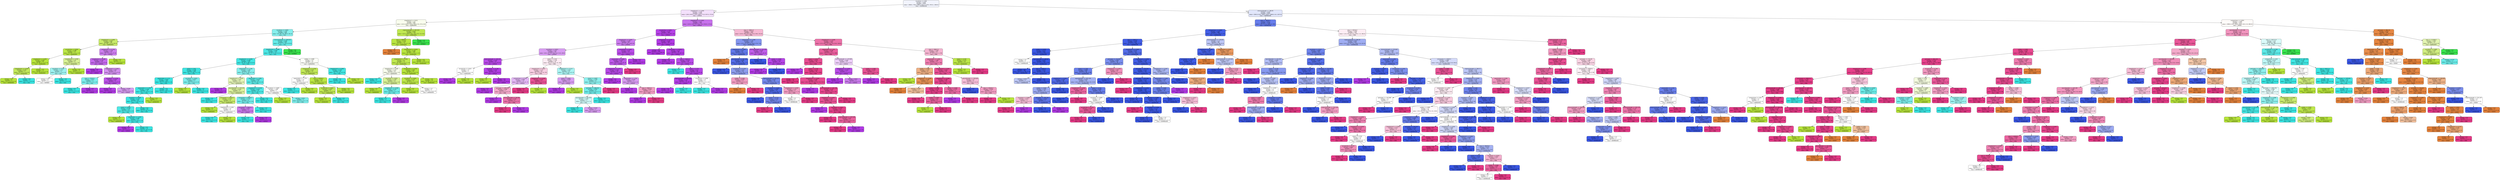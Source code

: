 digraph Tree {
node [shape=box, style="filled, rounded", color="black", fontname="helvetica"] ;
edge [fontname="helvetica"] ;
0 [label="roundness <= 0.86\nentropy = 2.654\nsamples = 4245\nvalue = [968.0, 704.0, 280.0, 791.0, 1739.0, 943.0, 1380.0]\nclass = DERMASON", fillcolor="#f2f4fd"] ;
1 [label="shapefactor1 <= 0.006\nentropy = 2.195\nsamples = 1595\nvalue = [26.0, 642.0, 114.0, 565.0, 71.0, 937.0, 173.0]\nclass = HOROZ", fillcolor="#f3e0fb"] ;
0 -> 1 [labeldistance=2.5, labelangle=45, headlabel="True"] ;
2 [label="shapefactor3 <= 0.611\nentropy = 1.52\nsamples = 846\nvalue = [12.0, 619.0, 114.0, 550.0, 0.0, 27.0, 0.0]\nclass = BARBUNYA", fillcolor="#f9fded"] ;
1 -> 2 ;
3 [label="roundness <= 0.801\nentropy = 1.316\nsamples = 508\nvalue = [0, 145, 78, 540, 0, 26, 0]\nclass = CALI", fillcolor="#86efed"] ;
2 -> 3 ;
4 [label="shapefactor1 <= 0.006\nentropy = 0.967\nsamples = 88\nvalue = [0, 102, 1, 8, 0, 18, 0]\nclass = BARBUNYA", fillcolor="#c9eb69"] ;
3 -> 4 ;
5 [label="eccentricity <= 0.836\nentropy = 0.388\nsamples = 71\nvalue = [0, 99, 1, 4, 0, 1, 0]\nclass = BARBUNYA", fillcolor="#bbe745"] ;
4 -> 5 ;
6 [label="shapefactor1 <= 0.005\nentropy = 0.087\nsamples = 62\nvalue = [0, 90, 0, 1, 0, 0, 0]\nclass = BARBUNYA", fillcolor="#b8e53b"] ;
5 -> 6 ;
7 [label="shapefactor1 <= 0.005\nentropy = 0.592\nsamples = 5\nvalue = [0, 6, 0, 1, 0, 0, 0]\nclass = BARBUNYA", fillcolor="#c3e95a"] ;
6 -> 7 ;
8 [label="entropy = 0.0\nsamples = 4\nvalue = [0, 6, 0, 0, 0, 0, 0]\nclass = BARBUNYA", fillcolor="#b7e539"] ;
7 -> 8 ;
9 [label="entropy = 0.0\nsamples = 1\nvalue = [0, 0, 0, 1, 0, 0, 0]\nclass = CALI", fillcolor="#39e5e2"] ;
7 -> 9 ;
10 [label="entropy = 0.0\nsamples = 57\nvalue = [0, 84, 0, 0, 0, 0, 0]\nclass = BARBUNYA", fillcolor="#b7e539"] ;
6 -> 10 ;
11 [label="shapefactor4 <= 0.995\nentropy = 1.43\nsamples = 9\nvalue = [0, 9, 1, 3, 0, 1, 0]\nclass = BARBUNYA", fillcolor="#d8f193"] ;
5 -> 11 ;
12 [label="roundness <= 0.787\nentropy = 1.371\nsamples = 5\nvalue = [0, 0, 1, 3, 0, 1, 0]\nclass = CALI", fillcolor="#9cf2f0"] ;
11 -> 12 ;
13 [label="entropy = 1.0\nsamples = 2\nvalue = [0, 0, 1, 0, 0, 1, 0]\nclass = BOMBAY", fillcolor="#ffffff"] ;
12 -> 13 ;
14 [label="entropy = 0.0\nsamples = 3\nvalue = [0, 0, 0, 3, 0, 0, 0]\nclass = CALI", fillcolor="#39e5e2"] ;
12 -> 14 ;
15 [label="entropy = 0.0\nsamples = 4\nvalue = [0, 9, 0, 0, 0, 0, 0]\nclass = BARBUNYA", fillcolor="#b7e539"] ;
11 -> 15 ;
16 [label="compactness <= 0.742\nentropy = 1.158\nsamples = 17\nvalue = [0, 3, 0, 4, 0, 17, 0]\nclass = HOROZ", fillcolor="#cc7eee"] ;
4 -> 16 ;
17 [label="shapefactor3 <= 0.489\nentropy = 0.702\nsamples = 14\nvalue = [0, 0, 0, 4, 0, 17, 0]\nclass = HOROZ", fillcolor="#c368eb"] ;
16 -> 17 ;
18 [label="entropy = 0.0\nsamples = 5\nvalue = [0, 0, 0, 0, 0, 8, 0]\nclass = HOROZ", fillcolor="#b139e5"] ;
17 -> 18 ;
19 [label="shapefactor2 <= 0.001\nentropy = 0.89\nsamples = 9\nvalue = [0, 0, 0, 4, 0, 9, 0]\nclass = HOROZ", fillcolor="#d491f1"] ;
17 -> 19 ;
20 [label="area <= 72524.5\nentropy = 0.811\nsamples = 3\nvalue = [0, 0, 0, 3, 0, 1, 0]\nclass = CALI", fillcolor="#7beeec"] ;
19 -> 20 ;
21 [label="entropy = 0.0\nsamples = 2\nvalue = [0, 0, 0, 3, 0, 0, 0]\nclass = CALI", fillcolor="#39e5e2"] ;
20 -> 21 ;
22 [label="entropy = 0.0\nsamples = 1\nvalue = [0, 0, 0, 0, 0, 1, 0]\nclass = HOROZ", fillcolor="#b139e5"] ;
20 -> 22 ;
23 [label="roundness <= 0.792\nentropy = 0.503\nsamples = 6\nvalue = [0, 0, 0, 1, 0, 8, 0]\nclass = HOROZ", fillcolor="#bb52e8"] ;
19 -> 23 ;
24 [label="entropy = 0.0\nsamples = 4\nvalue = [0, 0, 0, 0, 0, 6, 0]\nclass = HOROZ", fillcolor="#b139e5"] ;
23 -> 24 ;
25 [label="entropy = 0.918\nsamples = 2\nvalue = [0, 0, 0, 1, 0, 2, 0]\nclass = HOROZ", fillcolor="#d89cf2"] ;
23 -> 25 ;
26 [label="entropy = 0.0\nsamples = 3\nvalue = [0, 3, 0, 0, 0, 0, 0]\nclass = BARBUNYA", fillcolor="#b7e539"] ;
16 -> 26 ;
27 [label="minoraxislength <= 304.634\nentropy = 0.946\nsamples = 420\nvalue = [0, 43, 77, 532, 0, 8, 0]\nclass = CALI", fillcolor="#64ebe8"] ;
3 -> 27 ;
28 [label="shapefactor4 <= 0.996\nentropy = 0.483\nsamples = 371\nvalue = [0, 43, 0, 532, 0, 8, 0]\nclass = CALI", fillcolor="#4ce7e5"] ;
27 -> 28 ;
29 [label="shapefactor1 <= 0.006\nentropy = 0.308\nsamples = 334\nvalue = [0, 16, 0, 506, 0, 8, 0]\nclass = CALI", fillcolor="#42e6e3"] ;
28 -> 29 ;
30 [label="extent <= 0.82\nentropy = 0.106\nsamples = 298\nvalue = [0, 5, 0, 467, 0, 1, 0]\nclass = CALI", fillcolor="#3ce5e2"] ;
29 -> 30 ;
31 [label="aspectration <= 1.71\nentropy = 0.063\nsamples = 291\nvalue = [0, 2, 0, 458, 0, 1, 0]\nclass = CALI", fillcolor="#3ae5e2"] ;
30 -> 31 ;
32 [label="aspectration <= 1.709\nentropy = 0.196\nsamples = 70\nvalue = [0, 2, 0, 114, 0, 1, 0]\nclass = CALI", fillcolor="#3ee6e3"] ;
31 -> 32 ;
33 [label="roundness <= 0.836\nentropy = 0.143\nsamples = 69\nvalue = [0, 1, 0, 114, 0, 1, 0]\nclass = CALI", fillcolor="#3ce5e3"] ;
32 -> 33 ;
34 [label="extent <= 0.694\nentropy = 0.549\nsamples = 14\nvalue = [0, 1, 0, 19, 0, 1, 0]\nclass = CALI", fillcolor="#4de8e5"] ;
33 -> 34 ;
35 [label="entropy = 0.0\nsamples = 1\nvalue = [0, 1, 0, 0, 0, 0, 0]\nclass = BARBUNYA", fillcolor="#b7e539"] ;
34 -> 35 ;
36 [label="aspectration <= 1.642\nentropy = 0.286\nsamples = 13\nvalue = [0, 0, 0, 19, 0, 1, 0]\nclass = CALI", fillcolor="#43e6e4"] ;
34 -> 36 ;
37 [label="entropy = 0.0\nsamples = 1\nvalue = [0, 0, 0, 0, 0, 1, 0]\nclass = HOROZ", fillcolor="#b139e5"] ;
36 -> 37 ;
38 [label="entropy = 0.0\nsamples = 12\nvalue = [0, 0, 0, 19, 0, 0, 0]\nclass = CALI", fillcolor="#39e5e2"] ;
36 -> 38 ;
39 [label="entropy = 0.0\nsamples = 55\nvalue = [0, 0, 0, 95, 0, 0, 0]\nclass = CALI", fillcolor="#39e5e2"] ;
33 -> 39 ;
40 [label="entropy = 0.0\nsamples = 1\nvalue = [0, 1, 0, 0, 0, 0, 0]\nclass = BARBUNYA", fillcolor="#b7e539"] ;
32 -> 40 ;
41 [label="entropy = 0.0\nsamples = 221\nvalue = [0, 0, 0, 344, 0, 0, 0]\nclass = CALI", fillcolor="#39e5e2"] ;
31 -> 41 ;
42 [label="roundness <= 0.822\nentropy = 0.811\nsamples = 7\nvalue = [0, 3, 0, 9, 0, 0, 0]\nclass = CALI", fillcolor="#7beeec"] ;
30 -> 42 ;
43 [label="entropy = 0.0\nsamples = 1\nvalue = [0, 3, 0, 0, 0, 0, 0]\nclass = BARBUNYA", fillcolor="#b7e539"] ;
42 -> 43 ;
44 [label="entropy = 0.0\nsamples = 6\nvalue = [0, 0, 0, 9, 0, 0, 0]\nclass = CALI", fillcolor="#39e5e2"] ;
42 -> 44 ;
45 [label="aspectration <= 1.748\nentropy = 1.204\nsamples = 36\nvalue = [0, 11, 0, 39, 0, 7, 0]\nclass = CALI", fillcolor="#86efed"] ;
29 -> 45 ;
46 [label="shapefactor4 <= 0.979\nentropy = 1.457\nsamples = 11\nvalue = [0, 8, 0, 4, 0, 3, 0]\nclass = BARBUNYA", fillcolor="#e5f6b7"] ;
45 -> 46 ;
47 [label="entropy = 0.0\nsamples = 2\nvalue = [0, 0, 0, 0, 0, 3, 0]\nclass = HOROZ", fillcolor="#b139e5"] ;
46 -> 47 ;
48 [label="equivdiameter <= 274.324\nentropy = 0.918\nsamples = 9\nvalue = [0, 8, 0, 4, 0, 0, 0]\nclass = BARBUNYA", fillcolor="#dbf29c"] ;
46 -> 48 ;
49 [label="entropy = 0.0\nsamples = 1\nvalue = [0, 0, 0, 2, 0, 0, 0]\nclass = CALI", fillcolor="#39e5e2"] ;
48 -> 49 ;
50 [label="convexarea <= 63452.5\nentropy = 0.722\nsamples = 8\nvalue = [0, 8, 0, 2, 0, 0, 0]\nclass = BARBUNYA", fillcolor="#c9ec6a"] ;
48 -> 50 ;
51 [label="entropy = 0.0\nsamples = 4\nvalue = [0, 6, 0, 0, 0, 0, 0]\nclass = BARBUNYA", fillcolor="#b7e539"] ;
50 -> 51 ;
52 [label="shapefactor4 <= 0.991\nentropy = 1.0\nsamples = 4\nvalue = [0, 2, 0, 2, 0, 0, 0]\nclass = BARBUNYA", fillcolor="#ffffff"] ;
50 -> 52 ;
53 [label="entropy = 0.0\nsamples = 2\nvalue = [0, 0, 0, 2, 0, 0, 0]\nclass = CALI", fillcolor="#39e5e2"] ;
52 -> 53 ;
54 [label="entropy = 0.0\nsamples = 2\nvalue = [0, 2, 0, 0, 0, 0, 0]\nclass = BARBUNYA", fillcolor="#b7e539"] ;
52 -> 54 ;
55 [label="aspectration <= 1.892\nentropy = 0.814\nsamples = 25\nvalue = [0, 3, 0, 35, 0, 4, 0]\nclass = CALI", fillcolor="#5deae7"] ;
45 -> 55 ;
56 [label="shapefactor3 <= 0.538\nentropy = 0.422\nsamples = 22\nvalue = [0, 0, 0, 32, 0, 3, 0]\nclass = CALI", fillcolor="#4ce7e5"] ;
55 -> 56 ;
57 [label="convexarea <= 66492.5\nentropy = 0.779\nsamples = 8\nvalue = [0, 0, 0, 10, 0, 3, 0]\nclass = CALI", fillcolor="#74edeb"] ;
56 -> 57 ;
58 [label="convexarea <= 66241.5\nentropy = 0.811\nsamples = 3\nvalue = [0, 0, 0, 1, 0, 3, 0]\nclass = HOROZ", fillcolor="#cb7bee"] ;
57 -> 58 ;
59 [label="entropy = 0.0\nsamples = 1\nvalue = [0, 0, 0, 1, 0, 0, 0]\nclass = CALI", fillcolor="#39e5e2"] ;
58 -> 59 ;
60 [label="entropy = 0.0\nsamples = 2\nvalue = [0, 0, 0, 0, 0, 3, 0]\nclass = HOROZ", fillcolor="#b139e5"] ;
58 -> 60 ;
61 [label="entropy = 0.0\nsamples = 5\nvalue = [0, 0, 0, 9, 0, 0, 0]\nclass = CALI", fillcolor="#39e5e2"] ;
57 -> 61 ;
62 [label="entropy = 0.0\nsamples = 14\nvalue = [0, 0, 0, 22, 0, 0, 0]\nclass = CALI", fillcolor="#39e5e2"] ;
56 -> 62 ;
63 [label="roundness <= 0.805\nentropy = 1.449\nsamples = 3\nvalue = [0, 3, 0, 3, 0, 1, 0]\nclass = BARBUNYA", fillcolor="#ffffff"] ;
55 -> 63 ;
64 [label="entropy = 0.0\nsamples = 1\nvalue = [0, 3, 0, 0, 0, 0, 0]\nclass = BARBUNYA", fillcolor="#b7e539"] ;
63 -> 64 ;
65 [label="entropy = 0.811\nsamples = 2\nvalue = [0, 0, 0, 3, 0, 1, 0]\nclass = CALI", fillcolor="#7beeec"] ;
63 -> 65 ;
66 [label="solidity <= 0.989\nentropy = 1.0\nsamples = 37\nvalue = [0, 27, 0, 26, 0, 0, 0]\nclass = BARBUNYA", fillcolor="#fcfef8"] ;
28 -> 66 ;
67 [label="compactness <= 0.756\nentropy = 0.567\nsamples = 21\nvalue = [0, 26, 0, 4, 0, 0, 0]\nclass = BARBUNYA", fillcolor="#c2e957"] ;
66 -> 67 ;
68 [label="aspectration <= 1.779\nentropy = 1.0\nsamples = 6\nvalue = [0, 3, 0, 3, 0, 0, 0]\nclass = BARBUNYA", fillcolor="#ffffff"] ;
67 -> 68 ;
69 [label="entropy = 0.0\nsamples = 3\nvalue = [0, 0, 0, 3, 0, 0, 0]\nclass = CALI", fillcolor="#39e5e2"] ;
68 -> 69 ;
70 [label="entropy = 0.0\nsamples = 3\nvalue = [0, 3, 0, 0, 0, 0, 0]\nclass = BARBUNYA", fillcolor="#b7e539"] ;
68 -> 70 ;
71 [label="area <= 62056.5\nentropy = 0.25\nsamples = 15\nvalue = [0, 23, 0, 1, 0, 0, 0]\nclass = BARBUNYA", fillcolor="#bae642"] ;
67 -> 71 ;
72 [label="eccentricity <= 0.807\nentropy = 0.503\nsamples = 5\nvalue = [0, 8, 0, 1, 0, 0, 0]\nclass = BARBUNYA", fillcolor="#c0e852"] ;
71 -> 72 ;
73 [label="entropy = 0.0\nsamples = 4\nvalue = [0, 8, 0, 0, 0, 0, 0]\nclass = BARBUNYA", fillcolor="#b7e539"] ;
72 -> 73 ;
74 [label="entropy = 0.0\nsamples = 1\nvalue = [0, 0, 0, 1, 0, 0, 0]\nclass = CALI", fillcolor="#39e5e2"] ;
72 -> 74 ;
75 [label="entropy = 0.0\nsamples = 10\nvalue = [0, 15, 0, 0, 0, 0, 0]\nclass = BARBUNYA", fillcolor="#b7e539"] ;
71 -> 75 ;
76 [label="shapefactor4 <= 0.999\nentropy = 0.258\nsamples = 16\nvalue = [0, 1, 0, 22, 0, 0, 0]\nclass = CALI", fillcolor="#42e6e3"] ;
66 -> 76 ;
77 [label="entropy = 0.0\nsamples = 15\nvalue = [0, 0, 0, 22, 0, 0, 0]\nclass = CALI", fillcolor="#39e5e2"] ;
76 -> 77 ;
78 [label="entropy = 0.0\nsamples = 1\nvalue = [0, 1, 0, 0, 0, 0, 0]\nclass = BARBUNYA", fillcolor="#b7e539"] ;
76 -> 78 ;
79 [label="entropy = 0.0\nsamples = 49\nvalue = [0, 0, 77, 0, 0, 0, 0]\nclass = BOMBAY", fillcolor="#39e54d"] ;
27 -> 79 ;
80 [label="majoraxislength <= 493.424\nentropy = 0.661\nsamples = 338\nvalue = [12.0, 474.0, 36.0, 10.0, 0.0, 1.0, 0.0]\nclass = BARBUNYA", fillcolor="#c0e851"] ;
2 -> 80 ;
81 [label="area <= 48964.5\nentropy = 0.326\nsamples = 317\nvalue = [12, 474, 0, 10, 0, 1, 0]\nclass = BARBUNYA", fillcolor="#bae642"] ;
80 -> 81 ;
82 [label="entropy = 0.0\nsamples = 8\nvalue = [12, 0, 0, 0, 0, 0, 0]\nclass = SEKER", fillcolor="#e58139"] ;
81 -> 82 ;
83 [label="shapefactor3 <= 0.632\nentropy = 0.166\nsamples = 309\nvalue = [0, 474, 0, 10, 0, 1, 0]\nclass = BARBUNYA", fillcolor="#b9e63e"] ;
81 -> 83 ;
84 [label="shapefactor4 <= 0.993\nentropy = 0.5\nsamples = 77\nvalue = [0, 103, 0, 10, 0, 1, 0]\nclass = BARBUNYA", fillcolor="#bfe84e"] ;
83 -> 84 ;
85 [label="shapefactor4 <= 0.985\nentropy = 1.234\nsamples = 16\nvalue = [0, 10, 0, 9, 0, 1, 0]\nclass = BARBUNYA", fillcolor="#f8fded"] ;
84 -> 85 ;
86 [label="entropy = 0.0\nsamples = 4\nvalue = [0, 0, 0, 5, 0, 0, 0]\nclass = CALI", fillcolor="#39e5e2"] ;
85 -> 86 ;
87 [label="roundness <= 0.831\nentropy = 1.159\nsamples = 12\nvalue = [0, 10, 0, 4, 0, 1, 0]\nclass = BARBUNYA", fillcolor="#d8f193"] ;
85 -> 87 ;
88 [label="entropy = 0.0\nsamples = 7\nvalue = [0, 10, 0, 0, 0, 0, 0]\nclass = BARBUNYA", fillcolor="#b7e539"] ;
87 -> 88 ;
89 [label="shapefactor1 <= 0.006\nentropy = 0.722\nsamples = 5\nvalue = [0, 0, 0, 4, 0, 1, 0]\nclass = CALI", fillcolor="#6aece9"] ;
87 -> 89 ;
90 [label="entropy = 0.0\nsamples = 4\nvalue = [0, 0, 0, 4, 0, 0, 0]\nclass = CALI", fillcolor="#39e5e2"] ;
89 -> 90 ;
91 [label="entropy = 0.0\nsamples = 1\nvalue = [0, 0, 0, 0, 0, 1, 0]\nclass = HOROZ", fillcolor="#b139e5"] ;
89 -> 91 ;
92 [label="compactness <= 0.785\nentropy = 0.085\nsamples = 61\nvalue = [0, 93, 0, 1, 0, 0, 0]\nclass = BARBUNYA", fillcolor="#b8e53b"] ;
84 -> 92 ;
93 [label="roundness <= 0.844\nentropy = 0.371\nsamples = 9\nvalue = [0, 13, 0, 1, 0, 0, 0]\nclass = BARBUNYA", fillcolor="#bde748"] ;
92 -> 93 ;
94 [label="entropy = 0.0\nsamples = 7\nvalue = [0, 12, 0, 0, 0, 0, 0]\nclass = BARBUNYA", fillcolor="#b7e539"] ;
93 -> 94 ;
95 [label="entropy = 1.0\nsamples = 2\nvalue = [0, 1, 0, 1, 0, 0, 0]\nclass = BARBUNYA", fillcolor="#ffffff"] ;
93 -> 95 ;
96 [label="entropy = 0.0\nsamples = 52\nvalue = [0, 80, 0, 0, 0, 0, 0]\nclass = BARBUNYA", fillcolor="#b7e539"] ;
92 -> 96 ;
97 [label="entropy = 0.0\nsamples = 232\nvalue = [0, 371, 0, 0, 0, 0, 0]\nclass = BARBUNYA", fillcolor="#b7e539"] ;
83 -> 97 ;
98 [label="entropy = 0.0\nsamples = 21\nvalue = [0, 0, 36, 0, 0, 0, 0]\nclass = BOMBAY", fillcolor="#39e54d"] ;
80 -> 98 ;
99 [label="shapefactor2 <= 0.001\nentropy = 1.211\nsamples = 749\nvalue = [14.0, 23.0, 0.0, 15.0, 71.0, 910.0, 173.0]\nclass = HOROZ", fillcolor="#c772ec"] ;
1 -> 99 ;
100 [label="eccentricity <= 0.851\nentropy = 0.333\nsamples = 566\nvalue = [0, 5, 0, 15, 0, 871, 22]\nclass = HOROZ", fillcolor="#b542e6"] ;
99 -> 100 ;
101 [label="shapefactor1 <= 0.007\nentropy = 1.239\nsamples = 85\nvalue = [0, 5, 0, 10, 0, 94, 22]\nclass = HOROZ", fillcolor="#cb7cee"] ;
100 -> 101 ;
102 [label="roundness <= 0.813\nentropy = 1.521\nsamples = 54\nvalue = [0.0, 5.0, 0.0, 10.0, 0.0, 51.0, 18.0]\nclass = HOROZ", fillcolor="#d89cf2"] ;
101 -> 102 ;
103 [label="majoraxislength <= 356.501\nentropy = 0.391\nsamples = 22\nvalue = [0, 3, 0, 0, 0, 36, 0]\nclass = HOROZ", fillcolor="#b749e7"] ;
102 -> 103 ;
104 [label="eccentricity <= 0.815\nentropy = 1.0\nsamples = 3\nvalue = [0, 2, 0, 0, 0, 2, 0]\nclass = BARBUNYA", fillcolor="#ffffff"] ;
103 -> 104 ;
105 [label="entropy = 0.0\nsamples = 1\nvalue = [0, 0, 0, 0, 0, 2, 0]\nclass = HOROZ", fillcolor="#b139e5"] ;
104 -> 105 ;
106 [label="entropy = 0.0\nsamples = 2\nvalue = [0, 2, 0, 0, 0, 0, 0]\nclass = BARBUNYA", fillcolor="#b7e539"] ;
104 -> 106 ;
107 [label="roundness <= 0.746\nentropy = 0.187\nsamples = 19\nvalue = [0, 1, 0, 0, 0, 34, 0]\nclass = HOROZ", fillcolor="#b33fe6"] ;
103 -> 107 ;
108 [label="entropy = 0.0\nsamples = 1\nvalue = [0, 1, 0, 0, 0, 0, 0]\nclass = BARBUNYA", fillcolor="#b7e539"] ;
107 -> 108 ;
109 [label="entropy = 0.0\nsamples = 18\nvalue = [0, 0, 0, 0, 0, 34, 0]\nclass = HOROZ", fillcolor="#b139e5"] ;
107 -> 109 ;
110 [label="extent <= 0.747\nentropy = 1.739\nsamples = 32\nvalue = [0, 2, 0, 10, 0, 15, 18]\nclass = SIRA", fillcolor="#fcebf3"] ;
102 -> 110 ;
111 [label="shapefactor4 <= 0.993\nentropy = 1.175\nsamples = 20\nvalue = [0, 1, 0, 0, 0, 11, 15]\nclass = SIRA", fillcolor="#f8cde1"] ;
110 -> 111 ;
112 [label="compactness <= 0.745\nentropy = 0.964\nsamples = 13\nvalue = [0, 0, 0, 0, 0, 11, 7]\nclass = HOROZ", fillcolor="#e3b7f6"] ;
111 -> 112 ;
113 [label="entropy = 0.0\nsamples = 6\nvalue = [0, 0, 0, 0, 0, 7, 0]\nclass = HOROZ", fillcolor="#b139e5"] ;
112 -> 113 ;
114 [label="perimeter <= 878.365\nentropy = 0.946\nsamples = 7\nvalue = [0, 0, 0, 0, 0, 4, 7]\nclass = SIRA", fillcolor="#f4aacb"] ;
112 -> 114 ;
115 [label="entropy = 0.0\nsamples = 1\nvalue = [0, 0, 0, 0, 0, 2, 0]\nclass = HOROZ", fillcolor="#b139e5"] ;
114 -> 115 ;
116 [label="minoraxislength <= 205.88\nentropy = 0.764\nsamples = 6\nvalue = [0, 0, 0, 0, 0, 2, 7]\nclass = SIRA", fillcolor="#ec72a9"] ;
114 -> 116 ;
117 [label="entropy = 0.0\nsamples = 5\nvalue = [0, 0, 0, 0, 0, 0, 7]\nclass = SIRA", fillcolor="#e53986"] ;
116 -> 117 ;
118 [label="entropy = 0.0\nsamples = 1\nvalue = [0, 0, 0, 0, 0, 2, 0]\nclass = HOROZ", fillcolor="#b139e5"] ;
116 -> 118 ;
119 [label="shapefactor3 <= 0.569\nentropy = 0.503\nsamples = 7\nvalue = [0, 1, 0, 0, 0, 0, 8]\nclass = SIRA", fillcolor="#e85295"] ;
111 -> 119 ;
120 [label="entropy = 0.0\nsamples = 6\nvalue = [0, 0, 0, 0, 0, 0, 8]\nclass = SIRA", fillcolor="#e53986"] ;
119 -> 120 ;
121 [label="entropy = 0.0\nsamples = 1\nvalue = [0, 1, 0, 0, 0, 0, 0]\nclass = BARBUNYA", fillcolor="#b7e539"] ;
119 -> 121 ;
122 [label="shapefactor3 <= 0.537\nentropy = 1.616\nsamples = 12\nvalue = [0, 1, 0, 10, 0, 4, 3]\nclass = CALI", fillcolor="#aaf4f3"] ;
110 -> 122 ;
123 [label="extent <= 0.807\nentropy = 0.918\nsamples = 3\nvalue = [0, 1, 0, 0, 0, 2, 0]\nclass = HOROZ", fillcolor="#d89cf2"] ;
122 -> 123 ;
124 [label="entropy = 0.0\nsamples = 2\nvalue = [0, 0, 0, 0, 0, 2, 0]\nclass = HOROZ", fillcolor="#b139e5"] ;
123 -> 124 ;
125 [label="entropy = 0.0\nsamples = 1\nvalue = [0, 1, 0, 0, 0, 0, 0]\nclass = BARBUNYA", fillcolor="#b7e539"] ;
123 -> 125 ;
126 [label="extent <= 0.807\nentropy = 1.242\nsamples = 9\nvalue = [0, 0, 0, 10, 0, 2, 3]\nclass = CALI", fillcolor="#8cf0ee"] ;
122 -> 126 ;
127 [label="perimeter <= 899.652\nentropy = 0.991\nsamples = 8\nvalue = [0, 0, 0, 10, 0, 2, 1]\nclass = CALI", fillcolor="#6fecea"] ;
126 -> 127 ;
128 [label="equivdiameter <= 261.424\nentropy = 1.459\nsamples = 3\nvalue = [0, 0, 0, 3, 0, 2, 1]\nclass = CALI", fillcolor="#cef8f8"] ;
127 -> 128 ;
129 [label="entropy = 0.0\nsamples = 1\nvalue = [0, 0, 0, 3, 0, 0, 0]\nclass = CALI", fillcolor="#39e5e2"] ;
128 -> 129 ;
130 [label="entropy = 0.918\nsamples = 2\nvalue = [0, 0, 0, 0, 0, 2, 1]\nclass = HOROZ", fillcolor="#d89cf2"] ;
128 -> 130 ;
131 [label="entropy = 0.0\nsamples = 5\nvalue = [0, 0, 0, 7, 0, 0, 0]\nclass = CALI", fillcolor="#39e5e2"] ;
127 -> 131 ;
132 [label="entropy = 0.0\nsamples = 1\nvalue = [0, 0, 0, 0, 0, 0, 2]\nclass = SIRA", fillcolor="#e53986"] ;
126 -> 132 ;
133 [label="eccentricity <= 0.847\nentropy = 0.42\nsamples = 31\nvalue = [0, 0, 0, 0, 0, 43, 4]\nclass = HOROZ", fillcolor="#b84be7"] ;
101 -> 133 ;
134 [label="aspectration <= 1.882\nentropy = 0.579\nsamples = 20\nvalue = [0, 0, 0, 0, 0, 25, 4]\nclass = HOROZ", fillcolor="#bd59e9"] ;
133 -> 134 ;
135 [label="compactness <= 0.74\nentropy = 0.381\nsamples = 19\nvalue = [0, 0, 0, 0, 0, 25, 2]\nclass = HOROZ", fillcolor="#b749e7"] ;
134 -> 135 ;
136 [label="entropy = 0.0\nsamples = 14\nvalue = [0, 0, 0, 0, 0, 21, 0]\nclass = HOROZ", fillcolor="#b139e5"] ;
135 -> 136 ;
137 [label="aspectration <= 1.793\nentropy = 0.918\nsamples = 5\nvalue = [0, 0, 0, 0, 0, 4, 2]\nclass = HOROZ", fillcolor="#d89cf2"] ;
135 -> 137 ;
138 [label="entropy = 0.0\nsamples = 2\nvalue = [0, 0, 0, 0, 0, 3, 0]\nclass = HOROZ", fillcolor="#b139e5"] ;
137 -> 138 ;
139 [label="area <= 48672.5\nentropy = 0.918\nsamples = 3\nvalue = [0, 0, 0, 0, 0, 1, 2]\nclass = SIRA", fillcolor="#f29cc2"] ;
137 -> 139 ;
140 [label="entropy = 0.0\nsamples = 1\nvalue = [0, 0, 0, 0, 0, 1, 0]\nclass = HOROZ", fillcolor="#b139e5"] ;
139 -> 140 ;
141 [label="entropy = 0.0\nsamples = 2\nvalue = [0, 0, 0, 0, 0, 0, 2]\nclass = SIRA", fillcolor="#e53986"] ;
139 -> 141 ;
142 [label="entropy = 0.0\nsamples = 1\nvalue = [0, 0, 0, 0, 0, 0, 2]\nclass = SIRA", fillcolor="#e53986"] ;
134 -> 142 ;
143 [label="entropy = 0.0\nsamples = 11\nvalue = [0, 0, 0, 0, 0, 18, 0]\nclass = HOROZ", fillcolor="#b139e5"] ;
133 -> 143 ;
144 [label="compactness <= 0.707\nentropy = 0.056\nsamples = 481\nvalue = [0, 0, 0, 5, 0, 777, 0]\nclass = HOROZ", fillcolor="#b23ae5"] ;
100 -> 144 ;
145 [label="entropy = 0.0\nsamples = 382\nvalue = [0, 0, 0, 0, 0, 610, 0]\nclass = HOROZ", fillcolor="#b139e5"] ;
144 -> 145 ;
146 [label="convexarea <= 57383.5\nentropy = 0.19\nsamples = 99\nvalue = [0, 0, 0, 5, 0, 167, 0]\nclass = HOROZ", fillcolor="#b33fe6"] ;
144 -> 146 ;
147 [label="entropy = 0.0\nsamples = 70\nvalue = [0, 0, 0, 0, 0, 116, 0]\nclass = HOROZ", fillcolor="#b139e5"] ;
146 -> 147 ;
148 [label="area <= 56643.0\nentropy = 0.434\nsamples = 29\nvalue = [0, 0, 0, 5, 0, 51, 0]\nclass = HOROZ", fillcolor="#b94ce8"] ;
146 -> 148 ;
149 [label="entropy = 0.0\nsamples = 1\nvalue = [0, 0, 0, 2, 0, 0, 0]\nclass = CALI", fillcolor="#39e5e2"] ;
148 -> 149 ;
150 [label="extent <= 0.793\nentropy = 0.31\nsamples = 28\nvalue = [0, 0, 0, 3, 0, 51, 0]\nclass = HOROZ", fillcolor="#b645e7"] ;
148 -> 150 ;
151 [label="majoraxislength <= 405.935\nentropy = 0.141\nsamples = 25\nvalue = [0, 0, 0, 1, 0, 49, 0]\nclass = HOROZ", fillcolor="#b33de6"] ;
150 -> 151 ;
152 [label="entropy = 0.0\nsamples = 24\nvalue = [0, 0, 0, 0, 0, 49, 0]\nclass = HOROZ", fillcolor="#b139e5"] ;
151 -> 152 ;
153 [label="entropy = 0.0\nsamples = 1\nvalue = [0, 0, 0, 1, 0, 0, 0]\nclass = CALI", fillcolor="#39e5e2"] ;
151 -> 153 ;
154 [label="eccentricity <= 0.858\nentropy = 1.0\nsamples = 3\nvalue = [0, 0, 0, 2, 0, 2, 0]\nclass = CALI", fillcolor="#ffffff"] ;
150 -> 154 ;
155 [label="entropy = 0.0\nsamples = 1\nvalue = [0, 0, 0, 2, 0, 0, 0]\nclass = CALI", fillcolor="#39e5e2"] ;
154 -> 155 ;
156 [label="entropy = 0.0\nsamples = 2\nvalue = [0, 0, 0, 0, 0, 2, 0]\nclass = HOROZ", fillcolor="#b139e5"] ;
154 -> 156 ;
157 [label="area <= 38821.0\nentropy = 1.833\nsamples = 183\nvalue = [14.0, 18.0, 0.0, 0.0, 71.0, 39.0, 151.0]\nclass = SIRA", fillcolor="#f6b8d3"] ;
99 -> 157 ;
158 [label="aspectration <= 1.769\nentropy = 1.341\nsamples = 63\nvalue = [7.0, 0.0, 0.0, 0.0, 69.0, 17.0, 7.0]\nclass = DERMASON", fillcolor="#8395ef"] ;
157 -> 158 ;
159 [label="shapefactor1 <= 0.007\nentropy = 0.93\nsamples = 51\nvalue = [7, 0, 0, 0, 66, 1, 7]\nclass = DERMASON", fillcolor="#6178ea"] ;
158 -> 159 ;
160 [label="entropy = 0.0\nsamples = 3\nvalue = [6, 0, 0, 0, 0, 0, 0]\nclass = SEKER", fillcolor="#e58139"] ;
159 -> 160 ;
161 [label="equivdiameter <= 207.365\nentropy = 0.648\nsamples = 48\nvalue = [1, 0, 0, 0, 66, 1, 7]\nclass = DERMASON", fillcolor="#536ce8"] ;
159 -> 161 ;
162 [label="entropy = 0.0\nsamples = 29\nvalue = [0, 0, 0, 0, 47, 0, 0]\nclass = DERMASON", fillcolor="#3956e5"] ;
161 -> 162 ;
163 [label="eccentricity <= 0.747\nentropy = 1.223\nsamples = 19\nvalue = [1, 0, 0, 0, 19, 1, 7]\nclass = DERMASON", fillcolor="#8e9ef0"] ;
161 -> 163 ;
164 [label="solidity <= 0.948\nentropy = 0.918\nsamples = 3\nvalue = [1, 0, 0, 0, 0, 0, 2]\nclass = SIRA", fillcolor="#f29cc2"] ;
163 -> 164 ;
165 [label="entropy = 0.0\nsamples = 1\nvalue = [1, 0, 0, 0, 0, 0, 0]\nclass = SEKER", fillcolor="#e58139"] ;
164 -> 165 ;
166 [label="entropy = 0.0\nsamples = 2\nvalue = [0, 0, 0, 0, 0, 0, 2]\nclass = SIRA", fillcolor="#e53986"] ;
164 -> 166 ;
167 [label="majoraxislength <= 281.811\nentropy = 0.951\nsamples = 16\nvalue = [0, 0, 0, 0, 19, 1, 5]\nclass = DERMASON", fillcolor="#7489ed"] ;
163 -> 167 ;
168 [label="roundness <= 0.849\nentropy = 0.469\nsamples = 12\nvalue = [0, 0, 0, 0, 18, 0, 2]\nclass = DERMASON", fillcolor="#4f69e8"] ;
167 -> 168 ;
169 [label="entropy = 0.0\nsamples = 8\nvalue = [0, 0, 0, 0, 11, 0, 0]\nclass = DERMASON", fillcolor="#3956e5"] ;
168 -> 169 ;
170 [label="extent <= 0.714\nentropy = 0.764\nsamples = 4\nvalue = [0, 0, 0, 0, 7, 0, 2]\nclass = DERMASON", fillcolor="#7286ec"] ;
168 -> 170 ;
171 [label="entropy = 0.0\nsamples = 1\nvalue = [0, 0, 0, 0, 0, 0, 2]\nclass = SIRA", fillcolor="#e53986"] ;
170 -> 171 ;
172 [label="entropy = 0.0\nsamples = 3\nvalue = [0, 0, 0, 0, 7, 0, 0]\nclass = DERMASON", fillcolor="#3956e5"] ;
170 -> 172 ;
173 [label="shapefactor2 <= 0.002\nentropy = 1.371\nsamples = 4\nvalue = [0, 0, 0, 0, 1, 1, 3]\nclass = SIRA", fillcolor="#f29cc2"] ;
167 -> 173 ;
174 [label="entropy = 1.0\nsamples = 2\nvalue = [0, 0, 0, 0, 1, 1, 0]\nclass = DERMASON", fillcolor="#ffffff"] ;
173 -> 174 ;
175 [label="entropy = 0.0\nsamples = 2\nvalue = [0, 0, 0, 0, 0, 0, 3]\nclass = SIRA", fillcolor="#e53986"] ;
173 -> 175 ;
176 [label="minoraxislength <= 141.926\nentropy = 0.629\nsamples = 12\nvalue = [0, 0, 0, 0, 3, 16, 0]\nclass = HOROZ", fillcolor="#c05eea"] ;
158 -> 176 ;
177 [label="entropy = 0.0\nsamples = 2\nvalue = [0, 0, 0, 0, 2, 0, 0]\nclass = DERMASON", fillcolor="#3956e5"] ;
176 -> 177 ;
178 [label="solidity <= 0.989\nentropy = 0.323\nsamples = 10\nvalue = [0, 0, 0, 0, 1, 16, 0]\nclass = HOROZ", fillcolor="#b645e7"] ;
176 -> 178 ;
179 [label="entropy = 0.0\nsamples = 9\nvalue = [0, 0, 0, 0, 0, 16, 0]\nclass = HOROZ", fillcolor="#b139e5"] ;
178 -> 179 ;
180 [label="entropy = 0.0\nsamples = 1\nvalue = [0, 0, 0, 0, 1, 0, 0]\nclass = DERMASON", fillcolor="#3956e5"] ;
178 -> 180 ;
181 [label="shapefactor3 <= 0.608\nentropy = 1.233\nsamples = 120\nvalue = [7.0, 18.0, 0.0, 0.0, 2.0, 22.0, 144.0]\nclass = SIRA", fillcolor="#ec72a9"] ;
157 -> 181 ;
182 [label="aspectration <= 1.76\nentropy = 0.638\nsamples = 73\nvalue = [0, 0, 0, 0, 0, 21, 109]\nclass = SIRA", fillcolor="#ea5f9d"] ;
181 -> 182 ;
183 [label="extent <= 0.652\nentropy = 0.411\nsamples = 59\nvalue = [0, 0, 0, 0, 0, 9, 100]\nclass = SIRA", fillcolor="#e74b91"] ;
182 -> 183 ;
184 [label="entropy = 0.0\nsamples = 3\nvalue = [0, 0, 0, 0, 0, 5, 0]\nclass = HOROZ", fillcolor="#b139e5"] ;
183 -> 184 ;
185 [label="extent <= 0.709\nentropy = 0.235\nsamples = 56\nvalue = [0, 0, 0, 0, 0, 4, 100]\nclass = SIRA", fillcolor="#e6418b"] ;
183 -> 185 ;
186 [label="entropy = 0.0\nsamples = 32\nvalue = [0, 0, 0, 0, 0, 0, 55]\nclass = SIRA", fillcolor="#e53986"] ;
185 -> 186 ;
187 [label="shapefactor4 <= 0.983\nentropy = 0.408\nsamples = 24\nvalue = [0.0, 0.0, 0.0, 0.0, 0.0, 4.0, 45.0]\nclass = SIRA", fillcolor="#e74b91"] ;
185 -> 187 ;
188 [label="entropy = 0.0\nsamples = 1\nvalue = [0, 0, 0, 0, 0, 1, 0]\nclass = HOROZ", fillcolor="#b139e5"] ;
187 -> 188 ;
189 [label="minoraxislength <= 191.748\nentropy = 0.337\nsamples = 23\nvalue = [0, 0, 0, 0, 0, 3, 45]\nclass = SIRA", fillcolor="#e7468e"] ;
187 -> 189 ;
190 [label="shapefactor1 <= 0.007\nentropy = 0.491\nsamples = 14\nvalue = [0, 0, 0, 0, 0, 3, 25]\nclass = SIRA", fillcolor="#e85195"] ;
189 -> 190 ;
191 [label="entropy = 0.0\nsamples = 1\nvalue = [0, 0, 0, 0, 0, 2, 0]\nclass = HOROZ", fillcolor="#b139e5"] ;
190 -> 191 ;
192 [label="roundness <= 0.857\nentropy = 0.235\nsamples = 13\nvalue = [0, 0, 0, 0, 0, 1, 25]\nclass = SIRA", fillcolor="#e6418b"] ;
190 -> 192 ;
193 [label="entropy = 0.0\nsamples = 10\nvalue = [0, 0, 0, 0, 0, 0, 20]\nclass = SIRA", fillcolor="#e53986"] ;
192 -> 193 ;
194 [label="majoraxislength <= 307.636\nentropy = 0.65\nsamples = 3\nvalue = [0, 0, 0, 0, 0, 1, 5]\nclass = SIRA", fillcolor="#ea619e"] ;
192 -> 194 ;
195 [label="entropy = 0.0\nsamples = 2\nvalue = [0, 0, 0, 0, 0, 0, 5]\nclass = SIRA", fillcolor="#e53986"] ;
194 -> 195 ;
196 [label="entropy = 0.0\nsamples = 1\nvalue = [0, 0, 0, 0, 0, 1, 0]\nclass = HOROZ", fillcolor="#b139e5"] ;
194 -> 196 ;
197 [label="entropy = 0.0\nsamples = 9\nvalue = [0, 0, 0, 0, 0, 0, 20]\nclass = SIRA", fillcolor="#e53986"] ;
189 -> 197 ;
198 [label="minoraxislength <= 170.969\nentropy = 0.985\nsamples = 14\nvalue = [0, 0, 0, 0, 0, 12, 9]\nclass = HOROZ", fillcolor="#eccef8"] ;
182 -> 198 ;
199 [label="shapefactor2 <= 0.001\nentropy = 0.414\nsamples = 7\nvalue = [0, 0, 0, 0, 0, 11, 1]\nclass = HOROZ", fillcolor="#b84be7"] ;
198 -> 199 ;
200 [label="entropy = 0.0\nsamples = 5\nvalue = [0, 0, 0, 0, 0, 8, 0]\nclass = HOROZ", fillcolor="#b139e5"] ;
199 -> 200 ;
201 [label="entropy = 0.811\nsamples = 2\nvalue = [0, 0, 0, 0, 0, 3, 1]\nclass = HOROZ", fillcolor="#cb7bee"] ;
199 -> 201 ;
202 [label="solidity <= 0.982\nentropy = 0.503\nsamples = 7\nvalue = [0, 0, 0, 0, 0, 1, 8]\nclass = SIRA", fillcolor="#e85295"] ;
198 -> 202 ;
203 [label="entropy = 0.0\nsamples = 1\nvalue = [0, 0, 0, 0, 0, 1, 0]\nclass = HOROZ", fillcolor="#b139e5"] ;
202 -> 203 ;
204 [label="entropy = 0.0\nsamples = 6\nvalue = [0, 0, 0, 0, 0, 0, 8]\nclass = SIRA", fillcolor="#e53986"] ;
202 -> 204 ;
205 [label="area <= 48611.5\nentropy = 1.593\nsamples = 47\nvalue = [7, 18, 0, 0, 2, 1, 35]\nclass = SIRA", fillcolor="#f5b4d1"] ;
181 -> 205 ;
206 [label="aspectration <= 1.462\nentropy = 1.364\nsamples = 37\nvalue = [7, 4, 0, 0, 2, 1, 34]\nclass = SIRA", fillcolor="#ee7daf"] ;
205 -> 206 ;
207 [label="solidity <= 0.982\nentropy = 1.157\nsamples = 8\nvalue = [7, 2, 0, 0, 1, 0, 0]\nclass = SEKER", fillcolor="#efb083"] ;
206 -> 207 ;
208 [label="entropy = 0.0\nsamples = 2\nvalue = [0, 2, 0, 0, 0, 0, 0]\nclass = BARBUNYA", fillcolor="#b7e539"] ;
207 -> 208 ;
209 [label="shapefactor1 <= 0.006\nentropy = 0.544\nsamples = 6\nvalue = [7, 0, 0, 0, 1, 0, 0]\nclass = SEKER", fillcolor="#e99355"] ;
207 -> 209 ;
210 [label="entropy = 0.0\nsamples = 4\nvalue = [5, 0, 0, 0, 0, 0, 0]\nclass = SEKER", fillcolor="#e58139"] ;
209 -> 210 ;
211 [label="entropy = 0.918\nsamples = 2\nvalue = [2, 0, 0, 0, 1, 0, 0]\nclass = SEKER", fillcolor="#f2c09c"] ;
209 -> 211 ;
212 [label="shapefactor4 <= 0.997\nentropy = 0.643\nsamples = 29\nvalue = [0, 2, 0, 0, 1, 1, 34]\nclass = SIRA", fillcolor="#e84f93"] ;
206 -> 212 ;
213 [label="shapefactor4 <= 0.996\nentropy = 0.382\nsamples = 25\nvalue = [0, 1, 0, 0, 0, 1, 32]\nclass = SIRA", fillcolor="#e7458d"] ;
212 -> 213 ;
214 [label="solidity <= 0.986\nentropy = 0.216\nsamples = 20\nvalue = [0, 1, 0, 0, 0, 0, 28]\nclass = SIRA", fillcolor="#e6408a"] ;
213 -> 214 ;
215 [label="entropy = 0.0\nsamples = 15\nvalue = [0, 0, 0, 0, 0, 0, 23]\nclass = SIRA", fillcolor="#e53986"] ;
214 -> 215 ;
216 [label="solidity <= 0.987\nentropy = 0.65\nsamples = 5\nvalue = [0, 1, 0, 0, 0, 0, 5]\nclass = SIRA", fillcolor="#ea619e"] ;
214 -> 216 ;
217 [label="entropy = 0.0\nsamples = 1\nvalue = [0, 1, 0, 0, 0, 0, 0]\nclass = BARBUNYA", fillcolor="#b7e539"] ;
216 -> 217 ;
218 [label="entropy = 0.0\nsamples = 4\nvalue = [0, 0, 0, 0, 0, 0, 5]\nclass = SIRA", fillcolor="#e53986"] ;
216 -> 218 ;
219 [label="solidity <= 0.984\nentropy = 0.722\nsamples = 5\nvalue = [0, 0, 0, 0, 0, 1, 4]\nclass = SIRA", fillcolor="#ec6aa4"] ;
213 -> 219 ;
220 [label="entropy = 0.0\nsamples = 1\nvalue = [0, 0, 0, 0, 0, 1, 0]\nclass = HOROZ", fillcolor="#b139e5"] ;
219 -> 220 ;
221 [label="entropy = 0.0\nsamples = 4\nvalue = [0, 0, 0, 0, 0, 0, 4]\nclass = SIRA", fillcolor="#e53986"] ;
219 -> 221 ;
222 [label="equivdiameter <= 228.664\nentropy = 1.5\nsamples = 4\nvalue = [0, 1, 0, 0, 1, 0, 2]\nclass = SIRA", fillcolor="#f6bdd7"] ;
212 -> 222 ;
223 [label="entropy = 0.0\nsamples = 1\nvalue = [0, 0, 0, 0, 1, 0, 0]\nclass = DERMASON", fillcolor="#3956e5"] ;
222 -> 223 ;
224 [label="area <= 45505.5\nentropy = 0.918\nsamples = 3\nvalue = [0, 1, 0, 0, 0, 0, 2]\nclass = SIRA", fillcolor="#f29cc2"] ;
222 -> 224 ;
225 [label="entropy = 0.0\nsamples = 2\nvalue = [0, 0, 0, 0, 0, 0, 2]\nclass = SIRA", fillcolor="#e53986"] ;
224 -> 225 ;
226 [label="entropy = 0.0\nsamples = 1\nvalue = [0, 1, 0, 0, 0, 0, 0]\nclass = BARBUNYA", fillcolor="#b7e539"] ;
224 -> 226 ;
227 [label="extent <= 0.787\nentropy = 0.353\nsamples = 10\nvalue = [0, 14, 0, 0, 0, 0, 1]\nclass = BARBUNYA", fillcolor="#bce747"] ;
205 -> 227 ;
228 [label="entropy = 0.0\nsamples = 9\nvalue = [0, 14, 0, 0, 0, 0, 0]\nclass = BARBUNYA", fillcolor="#b7e539"] ;
227 -> 228 ;
229 [label="entropy = 0.0\nsamples = 1\nvalue = [0, 0, 0, 0, 0, 0, 1]\nclass = SIRA", fillcolor="#e53986"] ;
227 -> 229 ;
230 [label="minoraxislength <= 186.95\nentropy = 2.034\nsamples = 2650\nvalue = [942.0, 62.0, 166.0, 226.0, 1668.0, 6.0, 1207.0]\nclass = DERMASON", fillcolor="#e1e6fb"] ;
0 -> 230 [labeldistance=2.5, labelangle=-45, headlabel="False"] ;
231 [label="area <= 36247.5\nentropy = 0.813\nsamples = 1238\nvalue = [34, 0, 0, 0, 1604, 6, 343]\nclass = DERMASON", fillcolor="#677deb"] ;
230 -> 231 ;
232 [label="compactness <= 0.869\nentropy = 0.363\nsamples = 880\nvalue = [31, 0, 0, 0, 1326, 5, 37]\nclass = DERMASON", fillcolor="#445fe6"] ;
231 -> 232 ;
233 [label="area <= 33461.5\nentropy = 0.246\nsamples = 832\nvalue = [5, 0, 0, 0, 1286, 5, 35]\nclass = DERMASON", fillcolor="#405ce6"] ;
232 -> 233 ;
234 [label="solidity <= 0.979\nentropy = 0.033\nsamples = 620\nvalue = [2, 0, 0, 0, 978, 0, 1]\nclass = DERMASON", fillcolor="#3a57e5"] ;
233 -> 234 ;
235 [label="entropy = 1.0\nsamples = 2\nvalue = [0, 0, 0, 0, 1, 0, 1]\nclass = DERMASON", fillcolor="#ffffff"] ;
234 -> 235 ;
236 [label="equivdiameter <= 200.81\nentropy = 0.021\nsamples = 618\nvalue = [2, 0, 0, 0, 977, 0, 0]\nclass = DERMASON", fillcolor="#3956e5"] ;
234 -> 236 ;
237 [label="entropy = 0.0\nsamples = 482\nvalue = [0, 0, 0, 0, 760, 0, 0]\nclass = DERMASON", fillcolor="#3956e5"] ;
236 -> 237 ;
238 [label="area <= 31683.5\nentropy = 0.075\nsamples = 136\nvalue = [2, 0, 0, 0, 217, 0, 0]\nclass = DERMASON", fillcolor="#3b58e5"] ;
236 -> 238 ;
239 [label="entropy = 0.971\nsamples = 2\nvalue = [2, 0, 0, 0, 3, 0, 0]\nclass = DERMASON", fillcolor="#bdc7f6"] ;
238 -> 239 ;
240 [label="entropy = 0.0\nsamples = 134\nvalue = [0, 0, 0, 0, 214, 0, 0]\nclass = DERMASON", fillcolor="#3956e5"] ;
238 -> 240 ;
241 [label="shapefactor4 <= 0.997\nentropy = 0.635\nsamples = 212\nvalue = [3, 0, 0, 0, 308, 5, 34]\nclass = DERMASON", fillcolor="#536ce8"] ;
233 -> 241 ;
242 [label="perimeter <= 712.001\nentropy = 0.963\nsamples = 69\nvalue = [0, 0, 0, 0, 90, 4, 27]\nclass = DERMASON", fillcolor="#7a8eee"] ;
241 -> 242 ;
243 [label="extent <= 0.768\nentropy = 0.869\nsamples = 60\nvalue = [0, 0, 0, 0, 86, 4, 18]\nclass = DERMASON", fillcolor="#697feb"] ;
242 -> 243 ;
244 [label="shapefactor2 <= 0.002\nentropy = 0.599\nsamples = 38\nvalue = [0, 0, 0, 0, 58, 4, 3]\nclass = DERMASON", fillcolor="#5069e8"] ;
243 -> 244 ;
245 [label="solidity <= 0.987\nentropy = 1.347\nsamples = 10\nvalue = [0, 0, 0, 0, 11, 4, 3]\nclass = DERMASON", fillcolor="#9caaf2"] ;
244 -> 245 ;
246 [label="roundness <= 0.895\nentropy = 0.971\nsamples = 3\nvalue = [0, 0, 0, 0, 0, 2, 3]\nclass = SIRA", fillcolor="#f6bdd7"] ;
245 -> 246 ;
247 [label="entropy = 0.0\nsamples = 2\nvalue = [0, 0, 0, 0, 0, 0, 3]\nclass = SIRA", fillcolor="#e53986"] ;
246 -> 247 ;
248 [label="entropy = 0.0\nsamples = 1\nvalue = [0, 0, 0, 0, 0, 2, 0]\nclass = HOROZ", fillcolor="#b139e5"] ;
246 -> 248 ;
249 [label="perimeter <= 705.325\nentropy = 0.619\nsamples = 7\nvalue = [0, 0, 0, 0, 11, 2, 0]\nclass = DERMASON", fillcolor="#5d75ea"] ;
245 -> 249 ;
250 [label="entropy = 0.0\nsamples = 6\nvalue = [0, 0, 0, 0, 11, 0, 0]\nclass = DERMASON", fillcolor="#3956e5"] ;
249 -> 250 ;
251 [label="entropy = 0.0\nsamples = 1\nvalue = [0, 0, 0, 0, 0, 2, 0]\nclass = HOROZ", fillcolor="#b139e5"] ;
249 -> 251 ;
252 [label="entropy = 0.0\nsamples = 28\nvalue = [0, 0, 0, 0, 47, 0, 0]\nclass = DERMASON", fillcolor="#3956e5"] ;
244 -> 252 ;
253 [label="equivdiameter <= 207.378\nentropy = 0.933\nsamples = 22\nvalue = [0.0, 0.0, 0.0, 0.0, 28.0, 0.0, 15.0]\nclass = DERMASON", fillcolor="#a3b1f3"] ;
243 -> 253 ;
254 [label="shapefactor4 <= 0.996\nentropy = 0.684\nsamples = 4\nvalue = [0, 0, 0, 0, 2, 0, 9]\nclass = SIRA", fillcolor="#eb65a1"] ;
253 -> 254 ;
255 [label="entropy = 0.0\nsamples = 1\nvalue = [0, 0, 0, 0, 2, 0, 0]\nclass = DERMASON", fillcolor="#3956e5"] ;
254 -> 255 ;
256 [label="entropy = 0.0\nsamples = 3\nvalue = [0, 0, 0, 0, 0, 0, 9]\nclass = SIRA", fillcolor="#e53986"] ;
254 -> 256 ;
257 [label="extent <= 0.791\nentropy = 0.696\nsamples = 18\nvalue = [0, 0, 0, 0, 26, 0, 6]\nclass = DERMASON", fillcolor="#677deb"] ;
253 -> 257 ;
258 [label="roundness <= 0.899\nentropy = 1.0\nsamples = 7\nvalue = [0, 0, 0, 0, 6, 0, 6]\nclass = DERMASON", fillcolor="#ffffff"] ;
257 -> 258 ;
259 [label="eccentricity <= 0.775\nentropy = 0.592\nsamples = 4\nvalue = [0, 0, 0, 0, 1, 0, 6]\nclass = SIRA", fillcolor="#e95a9a"] ;
258 -> 259 ;
260 [label="entropy = 0.0\nsamples = 3\nvalue = [0, 0, 0, 0, 0, 0, 6]\nclass = SIRA", fillcolor="#e53986"] ;
259 -> 260 ;
261 [label="entropy = 0.0\nsamples = 1\nvalue = [0, 0, 0, 0, 1, 0, 0]\nclass = DERMASON", fillcolor="#3956e5"] ;
259 -> 261 ;
262 [label="entropy = 0.0\nsamples = 3\nvalue = [0, 0, 0, 0, 5, 0, 0]\nclass = DERMASON", fillcolor="#3956e5"] ;
258 -> 262 ;
263 [label="entropy = 0.0\nsamples = 11\nvalue = [0, 0, 0, 0, 20, 0, 0]\nclass = DERMASON", fillcolor="#3956e5"] ;
257 -> 263 ;
264 [label="shapefactor2 <= 0.002\nentropy = 0.89\nsamples = 9\nvalue = [0, 0, 0, 0, 4, 0, 9]\nclass = SIRA", fillcolor="#f191bc"] ;
242 -> 264 ;
265 [label="entropy = 0.0\nsamples = 2\nvalue = [0, 0, 0, 0, 4, 0, 0]\nclass = DERMASON", fillcolor="#3956e5"] ;
264 -> 265 ;
266 [label="entropy = 0.0\nsamples = 7\nvalue = [0, 0, 0, 0, 0, 0, 9]\nclass = SIRA", fillcolor="#e53986"] ;
264 -> 266 ;
267 [label="shapefactor4 <= 0.999\nentropy = 0.338\nsamples = 143\nvalue = [3, 0, 0, 0, 218, 1, 7]\nclass = DERMASON", fillcolor="#435ee6"] ;
241 -> 267 ;
268 [label="perimeter <= 707.921\nentropy = 0.223\nsamples = 136\nvalue = [0, 0, 0, 0, 212, 1, 6]\nclass = DERMASON", fillcolor="#405ce6"] ;
267 -> 268 ;
269 [label="perimeter <= 672.462\nentropy = 0.111\nsamples = 125\nvalue = [0, 0, 0, 0, 200, 0, 3]\nclass = DERMASON", fillcolor="#3c59e5"] ;
268 -> 269 ;
270 [label="entropy = 0.0\nsamples = 1\nvalue = [0, 0, 0, 0, 0, 0, 1]\nclass = SIRA", fillcolor="#e53986"] ;
269 -> 270 ;
271 [label="shapefactor2 <= 0.002\nentropy = 0.08\nsamples = 124\nvalue = [0, 0, 0, 0, 200, 0, 2]\nclass = DERMASON", fillcolor="#3b58e5"] ;
269 -> 271 ;
272 [label="entropy = 0.0\nsamples = 84\nvalue = [0, 0, 0, 0, 134, 0, 0]\nclass = DERMASON", fillcolor="#3956e5"] ;
271 -> 272 ;
273 [label="roundness <= 0.889\nentropy = 0.191\nsamples = 40\nvalue = [0, 0, 0, 0, 66, 0, 2]\nclass = DERMASON", fillcolor="#3f5be6"] ;
271 -> 273 ;
274 [label="entropy = 0.0\nsamples = 1\nvalue = [0, 0, 0, 0, 0, 0, 1]\nclass = SIRA", fillcolor="#e53986"] ;
273 -> 274 ;
275 [label="roundness <= 0.946\nentropy = 0.112\nsamples = 39\nvalue = [0, 0, 0, 0, 66, 0, 1]\nclass = DERMASON", fillcolor="#3c59e5"] ;
273 -> 275 ;
276 [label="entropy = 0.0\nsamples = 37\nvalue = [0, 0, 0, 0, 65, 0, 0]\nclass = DERMASON", fillcolor="#3956e5"] ;
275 -> 276 ;
277 [label="entropy = 1.0\nsamples = 2\nvalue = [0, 0, 0, 0, 1, 0, 1]\nclass = DERMASON", fillcolor="#ffffff"] ;
275 -> 277 ;
278 [label="aspectration <= 1.645\nentropy = 1.014\nsamples = 11\nvalue = [0, 0, 0, 0, 12, 1, 3]\nclass = DERMASON", fillcolor="#768aed"] ;
268 -> 278 ;
279 [label="solidity <= 0.989\nentropy = 0.722\nsamples = 10\nvalue = [0, 0, 0, 0, 12, 0, 3]\nclass = DERMASON", fillcolor="#6a80ec"] ;
278 -> 279 ;
280 [label="entropy = 0.0\nsamples = 7\nvalue = [0, 0, 0, 0, 10, 0, 0]\nclass = DERMASON", fillcolor="#3956e5"] ;
279 -> 280 ;
281 [label="shapefactor3 <= 0.617\nentropy = 0.971\nsamples = 3\nvalue = [0, 0, 0, 0, 2, 0, 3]\nclass = SIRA", fillcolor="#f6bdd7"] ;
279 -> 281 ;
282 [label="entropy = 0.0\nsamples = 1\nvalue = [0, 0, 0, 0, 2, 0, 0]\nclass = DERMASON", fillcolor="#3956e5"] ;
281 -> 282 ;
283 [label="entropy = 0.0\nsamples = 2\nvalue = [0, 0, 0, 0, 0, 0, 3]\nclass = SIRA", fillcolor="#e53986"] ;
281 -> 283 ;
284 [label="entropy = 0.0\nsamples = 1\nvalue = [0, 0, 0, 0, 0, 1, 0]\nclass = HOROZ", fillcolor="#b139e5"] ;
278 -> 284 ;
285 [label="shapefactor2 <= 0.002\nentropy = 1.295\nsamples = 7\nvalue = [3, 0, 0, 0, 6, 0, 1]\nclass = DERMASON", fillcolor="#aab7f4"] ;
267 -> 285 ;
286 [label="entropy = 0.0\nsamples = 4\nvalue = [0, 0, 0, 0, 6, 0, 0]\nclass = DERMASON", fillcolor="#3956e5"] ;
285 -> 286 ;
287 [label="shapefactor3 <= 0.712\nentropy = 0.811\nsamples = 3\nvalue = [3, 0, 0, 0, 0, 0, 1]\nclass = SEKER", fillcolor="#eeab7b"] ;
285 -> 287 ;
288 [label="entropy = 0.0\nsamples = 1\nvalue = [0, 0, 0, 0, 0, 0, 1]\nclass = SIRA", fillcolor="#e53986"] ;
287 -> 288 ;
289 [label="entropy = 0.0\nsamples = 2\nvalue = [3, 0, 0, 0, 0, 0, 0]\nclass = SEKER", fillcolor="#e58139"] ;
287 -> 289 ;
290 [label="minoraxislength <= 178.091\nentropy = 1.13\nsamples = 48\nvalue = [26, 0, 0, 0, 40, 0, 2]\nclass = DERMASON", fillcolor="#bdc7f6"] ;
232 -> 290 ;
291 [label="shapefactor3 <= 0.825\nentropy = 0.292\nsamples = 27\nvalue = [2, 0, 0, 0, 37, 0, 0]\nclass = DERMASON", fillcolor="#445fe6"] ;
290 -> 291 ;
292 [label="convexarea <= 32335.5\nentropy = 0.176\nsamples = 26\nvalue = [1, 0, 0, 0, 37, 0, 0]\nclass = DERMASON", fillcolor="#3e5be6"] ;
291 -> 292 ;
293 [label="entropy = 0.0\nsamples = 25\nvalue = [0, 0, 0, 0, 37, 0, 0]\nclass = DERMASON", fillcolor="#3956e5"] ;
292 -> 293 ;
294 [label="entropy = 0.0\nsamples = 1\nvalue = [1, 0, 0, 0, 0, 0, 0]\nclass = SEKER", fillcolor="#e58139"] ;
292 -> 294 ;
295 [label="entropy = 0.0\nsamples = 1\nvalue = [1, 0, 0, 0, 0, 0, 0]\nclass = SEKER", fillcolor="#e58139"] ;
291 -> 295 ;
296 [label="shapefactor4 <= 0.997\nentropy = 0.831\nsamples = 21\nvalue = [24, 0, 0, 0, 3, 0, 2]\nclass = SEKER", fillcolor="#ea995f"] ;
290 -> 296 ;
297 [label="majoraxislength <= 232.601\nentropy = 0.971\nsamples = 5\nvalue = [0, 0, 0, 0, 3, 0, 2]\nclass = DERMASON", fillcolor="#bdc7f6"] ;
296 -> 297 ;
298 [label="entropy = 0.0\nsamples = 2\nvalue = [0, 0, 0, 0, 2, 0, 0]\nclass = DERMASON", fillcolor="#3956e5"] ;
297 -> 298 ;
299 [label="extent <= 0.752\nentropy = 0.918\nsamples = 3\nvalue = [0, 0, 0, 0, 1, 0, 2]\nclass = SIRA", fillcolor="#f29cc2"] ;
297 -> 299 ;
300 [label="entropy = 0.0\nsamples = 1\nvalue = [0, 0, 0, 0, 1, 0, 0]\nclass = DERMASON", fillcolor="#3956e5"] ;
299 -> 300 ;
301 [label="entropy = 0.0\nsamples = 2\nvalue = [0, 0, 0, 0, 0, 0, 2]\nclass = SIRA", fillcolor="#e53986"] ;
299 -> 301 ;
302 [label="entropy = 0.0\nsamples = 16\nvalue = [24, 0, 0, 0, 0, 0, 0]\nclass = SEKER", fillcolor="#e58139"] ;
296 -> 302 ;
303 [label="area <= 40256.0\nentropy = 1.056\nsamples = 358\nvalue = [3.0, 0.0, 0.0, 0.0, 278.0, 1.0, 306.0]\nclass = SIRA", fillcolor="#fdedf4"] ;
231 -> 303 ;
304 [label="majoraxislength <= 266.39\nentropy = 0.991\nsamples = 225\nvalue = [2.0, 0.0, 0.0, 0.0, 238.0, 1.0, 121.0]\nclass = DERMASON", fillcolor="#9fadf2"] ;
303 -> 304 ;
305 [label="roundness <= 0.917\nentropy = 0.864\nsamples = 60\nvalue = [2, 0, 0, 0, 65, 0, 16]\nclass = DERMASON", fillcolor="#6e83ec"] ;
304 -> 305 ;
306 [label="equivdiameter <= 215.497\nentropy = 0.958\nsamples = 23\nvalue = [0, 0, 0, 0, 18, 0, 11]\nclass = DERMASON", fillcolor="#b2bdf5"] ;
305 -> 306 ;
307 [label="entropy = 0.0\nsamples = 3\nvalue = [0, 0, 0, 0, 0, 0, 4]\nclass = SIRA", fillcolor="#e53986"] ;
306 -> 307 ;
308 [label="extent <= 0.726\nentropy = 0.855\nsamples = 20\nvalue = [0.0, 0.0, 0.0, 0.0, 18.0, 0.0, 7.0]\nclass = DERMASON", fillcolor="#8698ef"] ;
306 -> 308 ;
309 [label="entropy = 0.0\nsamples = 5\nvalue = [0, 0, 0, 0, 7, 0, 0]\nclass = DERMASON", fillcolor="#3956e5"] ;
308 -> 309 ;
310 [label="roundness <= 0.887\nentropy = 0.964\nsamples = 15\nvalue = [0, 0, 0, 0, 11, 0, 7]\nclass = DERMASON", fillcolor="#b7c2f6"] ;
308 -> 310 ;
311 [label="entropy = 0.0\nsamples = 3\nvalue = [0, 0, 0, 0, 4, 0, 0]\nclass = DERMASON", fillcolor="#3956e5"] ;
310 -> 311 ;
312 [label="shapefactor1 <= 0.007\nentropy = 1.0\nsamples = 12\nvalue = [0, 0, 0, 0, 7, 0, 7]\nclass = DERMASON", fillcolor="#ffffff"] ;
310 -> 312 ;
313 [label="extent <= 0.804\nentropy = 0.811\nsamples = 8\nvalue = [0, 0, 0, 0, 2, 0, 6]\nclass = SIRA", fillcolor="#ee7bae"] ;
312 -> 313 ;
314 [label="entropy = 0.0\nsamples = 5\nvalue = [0, 0, 0, 0, 0, 0, 5]\nclass = SIRA", fillcolor="#e53986"] ;
313 -> 314 ;
315 [label="minoraxislength <= 185.144\nentropy = 0.918\nsamples = 3\nvalue = [0, 0, 0, 0, 2, 0, 1]\nclass = DERMASON", fillcolor="#9caaf2"] ;
313 -> 315 ;
316 [label="entropy = 0.0\nsamples = 2\nvalue = [0, 0, 0, 0, 2, 0, 0]\nclass = DERMASON", fillcolor="#3956e5"] ;
315 -> 316 ;
317 [label="entropy = 0.0\nsamples = 1\nvalue = [0, 0, 0, 0, 0, 0, 1]\nclass = SIRA", fillcolor="#e53986"] ;
315 -> 317 ;
318 [label="eccentricity <= 0.746\nentropy = 0.65\nsamples = 4\nvalue = [0, 0, 0, 0, 5, 0, 1]\nclass = DERMASON", fillcolor="#6178ea"] ;
312 -> 318 ;
319 [label="entropy = 0.0\nsamples = 3\nvalue = [0, 0, 0, 0, 5, 0, 0]\nclass = DERMASON", fillcolor="#3956e5"] ;
318 -> 319 ;
320 [label="entropy = 0.0\nsamples = 1\nvalue = [0, 0, 0, 0, 0, 0, 1]\nclass = SIRA", fillcolor="#e53986"] ;
318 -> 320 ;
321 [label="shapefactor3 <= 0.688\nentropy = 0.668\nsamples = 37\nvalue = [2, 0, 0, 0, 47, 0, 5]\nclass = DERMASON", fillcolor="#556ee9"] ;
305 -> 321 ;
322 [label="shapefactor2 <= 0.002\nentropy = 0.414\nsamples = 15\nvalue = [2, 0, 0, 0, 22, 0, 0]\nclass = DERMASON", fillcolor="#4b65e7"] ;
321 -> 322 ;
323 [label="entropy = 0.0\nsamples = 11\nvalue = [0, 0, 0, 0, 18, 0, 0]\nclass = DERMASON", fillcolor="#3956e5"] ;
322 -> 323 ;
324 [label="shapefactor2 <= 0.002\nentropy = 0.918\nsamples = 4\nvalue = [2, 0, 0, 0, 4, 0, 0]\nclass = DERMASON", fillcolor="#9caaf2"] ;
322 -> 324 ;
325 [label="entropy = 0.0\nsamples = 1\nvalue = [2, 0, 0, 0, 0, 0, 0]\nclass = SEKER", fillcolor="#e58139"] ;
324 -> 325 ;
326 [label="entropy = 0.0\nsamples = 3\nvalue = [0, 0, 0, 0, 4, 0, 0]\nclass = DERMASON", fillcolor="#3956e5"] ;
324 -> 326 ;
327 [label="perimeter <= 710.362\nentropy = 0.65\nsamples = 22\nvalue = [0, 0, 0, 0, 25, 0, 5]\nclass = DERMASON", fillcolor="#6178ea"] ;
321 -> 327 ;
328 [label="eccentricity <= 0.72\nentropy = 0.918\nsamples = 12\nvalue = [0, 0, 0, 0, 10, 0, 5]\nclass = DERMASON", fillcolor="#9caaf2"] ;
327 -> 328 ;
329 [label="solidity <= 0.99\nentropy = 0.65\nsamples = 11\nvalue = [0, 0, 0, 0, 10, 0, 2]\nclass = DERMASON", fillcolor="#6178ea"] ;
328 -> 329 ;
330 [label="shapefactor4 <= 0.997\nentropy = 1.0\nsamples = 4\nvalue = [0, 0, 0, 0, 2, 0, 2]\nclass = DERMASON", fillcolor="#ffffff"] ;
329 -> 330 ;
331 [label="entropy = 0.0\nsamples = 1\nvalue = [0, 0, 0, 0, 1, 0, 0]\nclass = DERMASON", fillcolor="#3956e5"] ;
330 -> 331 ;
332 [label="majoraxislength <= 254.196\nentropy = 0.918\nsamples = 3\nvalue = [0, 0, 0, 0, 1, 0, 2]\nclass = SIRA", fillcolor="#f29cc2"] ;
330 -> 332 ;
333 [label="entropy = 0.0\nsamples = 1\nvalue = [0, 0, 0, 0, 1, 0, 0]\nclass = DERMASON", fillcolor="#3956e5"] ;
332 -> 333 ;
334 [label="entropy = 0.0\nsamples = 2\nvalue = [0, 0, 0, 0, 0, 0, 2]\nclass = SIRA", fillcolor="#e53986"] ;
332 -> 334 ;
335 [label="entropy = 0.0\nsamples = 7\nvalue = [0, 0, 0, 0, 8, 0, 0]\nclass = DERMASON", fillcolor="#3956e5"] ;
329 -> 335 ;
336 [label="entropy = 0.0\nsamples = 1\nvalue = [0, 0, 0, 0, 0, 0, 3]\nclass = SIRA", fillcolor="#e53986"] ;
328 -> 336 ;
337 [label="entropy = 0.0\nsamples = 10\nvalue = [0, 0, 0, 0, 15, 0, 0]\nclass = DERMASON", fillcolor="#3956e5"] ;
327 -> 337 ;
338 [label="minoraxislength <= 174.664\nentropy = 0.987\nsamples = 165\nvalue = [0, 0, 0, 0, 173, 1, 105]\nclass = DERMASON", fillcolor="#b2bdf5"] ;
304 -> 338 ;
339 [label="aspectration <= 1.592\nentropy = 0.766\nsamples = 38\nvalue = [0, 0, 0, 0, 53, 1, 11]\nclass = DERMASON", fillcolor="#657ceb"] ;
338 -> 339 ;
340 [label="roundness <= 0.873\nentropy = 0.267\nsamples = 10\nvalue = [0, 0, 0, 0, 21, 1, 0]\nclass = DERMASON", fillcolor="#425ee6"] ;
339 -> 340 ;
341 [label="entropy = 0.0\nsamples = 1\nvalue = [0, 0, 0, 0, 0, 1, 0]\nclass = HOROZ", fillcolor="#b139e5"] ;
340 -> 341 ;
342 [label="entropy = 0.0\nsamples = 9\nvalue = [0, 0, 0, 0, 21, 0, 0]\nclass = DERMASON", fillcolor="#3956e5"] ;
340 -> 342 ;
343 [label="eccentricity <= 0.783\nentropy = 0.82\nsamples = 28\nvalue = [0, 0, 0, 0, 32, 0, 11]\nclass = DERMASON", fillcolor="#7d90ee"] ;
339 -> 343 ;
344 [label="entropy = 0.0\nsamples = 6\nvalue = [0, 0, 0, 0, 0, 0, 9]\nclass = SIRA", fillcolor="#e53986"] ;
343 -> 344 ;
345 [label="perimeter <= 743.659\nentropy = 0.323\nsamples = 22\nvalue = [0, 0, 0, 0, 32, 0, 2]\nclass = DERMASON", fillcolor="#4561e7"] ;
343 -> 345 ;
346 [label="entropy = 0.0\nsamples = 16\nvalue = [0, 0, 0, 0, 25, 0, 0]\nclass = DERMASON", fillcolor="#3956e5"] ;
345 -> 346 ;
347 [label="eccentricity <= 0.796\nentropy = 0.764\nsamples = 6\nvalue = [0, 0, 0, 0, 7, 0, 2]\nclass = DERMASON", fillcolor="#7286ec"] ;
345 -> 347 ;
348 [label="perimeter <= 747.699\nentropy = 1.0\nsamples = 3\nvalue = [0, 0, 0, 0, 2, 0, 2]\nclass = DERMASON", fillcolor="#ffffff"] ;
347 -> 348 ;
349 [label="entropy = 0.0\nsamples = 2\nvalue = [0, 0, 0, 0, 0, 0, 2]\nclass = SIRA", fillcolor="#e53986"] ;
348 -> 349 ;
350 [label="entropy = 0.0\nsamples = 1\nvalue = [0, 0, 0, 0, 2, 0, 0]\nclass = DERMASON", fillcolor="#3956e5"] ;
348 -> 350 ;
351 [label="entropy = 0.0\nsamples = 3\nvalue = [0, 0, 0, 0, 5, 0, 0]\nclass = DERMASON", fillcolor="#3956e5"] ;
347 -> 351 ;
352 [label="convexarea <= 37810.5\nentropy = 0.989\nsamples = 127\nvalue = [0.0, 0.0, 0.0, 0.0, 120.0, 0.0, 94.0]\nclass = DERMASON", fillcolor="#d4daf9"] ;
338 -> 352 ;
353 [label="solidity <= 0.985\nentropy = 0.503\nsamples = 9\nvalue = [0, 0, 0, 0, 2, 0, 16]\nclass = SIRA", fillcolor="#e85295"] ;
352 -> 353 ;
354 [label="entropy = 1.0\nsamples = 2\nvalue = [0, 0, 0, 0, 2, 0, 2]\nclass = DERMASON", fillcolor="#ffffff"] ;
353 -> 354 ;
355 [label="entropy = 0.0\nsamples = 7\nvalue = [0, 0, 0, 0, 0, 0, 14]\nclass = SIRA", fillcolor="#e53986"] ;
353 -> 355 ;
356 [label="majoraxislength <= 280.75\nentropy = 0.97\nsamples = 118\nvalue = [0, 0, 0, 0, 118, 0, 78]\nclass = DERMASON", fillcolor="#bcc6f6"] ;
352 -> 356 ;
357 [label="shapefactor4 <= 0.997\nentropy = 0.93\nsamples = 101\nvalue = [0, 0, 0, 0, 108, 0, 57]\nclass = DERMASON", fillcolor="#a2aff3"] ;
356 -> 357 ;
358 [label="aspectration <= 1.464\nentropy = 0.998\nsamples = 41\nvalue = [0, 0, 0, 0, 33, 0, 37]\nclass = SIRA", fillcolor="#fceaf2"] ;
357 -> 358 ;
359 [label="entropy = 0.0\nsamples = 4\nvalue = [0, 0, 0, 0, 6, 0, 0]\nclass = DERMASON", fillcolor="#3956e5"] ;
358 -> 359 ;
360 [label="aspectration <= 1.474\nentropy = 0.982\nsamples = 37\nvalue = [0, 0, 0, 0, 27, 0, 37]\nclass = SIRA", fillcolor="#f8c9de"] ;
358 -> 360 ;
361 [label="entropy = 0.0\nsamples = 3\nvalue = [0, 0, 0, 0, 0, 0, 9]\nclass = SIRA", fillcolor="#e53986"] ;
360 -> 361 ;
362 [label="solidity <= 0.989\nentropy = 1.0\nsamples = 34\nvalue = [0.0, 0.0, 0.0, 0.0, 27.0, 0.0, 28.0]\nclass = SIRA", fillcolor="#fef8fb"] ;
360 -> 362 ;
363 [label="shapefactor2 <= 0.002\nentropy = 0.845\nsamples = 20\nvalue = [0, 0, 0, 0, 9, 0, 24]\nclass = SIRA", fillcolor="#ef83b3"] ;
362 -> 363 ;
364 [label="entropy = 0.0\nsamples = 2\nvalue = [0, 0, 0, 0, 2, 0, 0]\nclass = DERMASON", fillcolor="#3956e5"] ;
363 -> 364 ;
365 [label="shapefactor3 <= 0.659\nentropy = 0.771\nsamples = 18\nvalue = [0, 0, 0, 0, 7, 0, 24]\nclass = SIRA", fillcolor="#ed73a9"] ;
363 -> 365 ;
366 [label="entropy = 0.0\nsamples = 9\nvalue = [0, 0, 0, 0, 0, 0, 17]\nclass = SIRA", fillcolor="#e53986"] ;
365 -> 366 ;
367 [label="extent <= 0.745\nentropy = 1.0\nsamples = 9\nvalue = [0, 0, 0, 0, 7, 0, 7]\nclass = DERMASON", fillcolor="#ffffff"] ;
365 -> 367 ;
368 [label="eccentricity <= 0.747\nentropy = 0.881\nsamples = 7\nvalue = [0, 0, 0, 0, 3, 0, 7]\nclass = SIRA", fillcolor="#f08eba"] ;
367 -> 368 ;
369 [label="entropy = 0.0\nsamples = 4\nvalue = [0, 0, 0, 0, 0, 0, 7]\nclass = SIRA", fillcolor="#e53986"] ;
368 -> 369 ;
370 [label="entropy = 0.0\nsamples = 3\nvalue = [0, 0, 0, 0, 3, 0, 0]\nclass = DERMASON", fillcolor="#3956e5"] ;
368 -> 370 ;
371 [label="entropy = 0.0\nsamples = 2\nvalue = [0, 0, 0, 0, 4, 0, 0]\nclass = DERMASON", fillcolor="#3956e5"] ;
367 -> 371 ;
372 [label="shapefactor3 <= 0.649\nentropy = 0.684\nsamples = 14\nvalue = [0, 0, 0, 0, 18, 0, 4]\nclass = DERMASON", fillcolor="#657ceb"] ;
362 -> 372 ;
373 [label="shapefactor2 <= 0.002\nentropy = 0.971\nsamples = 4\nvalue = [0, 0, 0, 0, 2, 0, 3]\nclass = SIRA", fillcolor="#f6bdd7"] ;
372 -> 373 ;
374 [label="entropy = 0.0\nsamples = 1\nvalue = [0, 0, 0, 0, 2, 0, 0]\nclass = DERMASON", fillcolor="#3956e5"] ;
373 -> 374 ;
375 [label="entropy = 0.0\nsamples = 3\nvalue = [0, 0, 0, 0, 0, 0, 3]\nclass = SIRA", fillcolor="#e53986"] ;
373 -> 375 ;
376 [label="perimeter <= 741.677\nentropy = 0.323\nsamples = 10\nvalue = [0, 0, 0, 0, 16, 0, 1]\nclass = DERMASON", fillcolor="#4561e7"] ;
372 -> 376 ;
377 [label="entropy = 0.0\nsamples = 9\nvalue = [0, 0, 0, 0, 16, 0, 0]\nclass = DERMASON", fillcolor="#3956e5"] ;
376 -> 377 ;
378 [label="entropy = 0.0\nsamples = 1\nvalue = [0, 0, 0, 0, 0, 0, 1]\nclass = SIRA", fillcolor="#e53986"] ;
376 -> 378 ;
379 [label="solidity <= 0.99\nentropy = 0.742\nsamples = 60\nvalue = [0, 0, 0, 0, 75, 0, 20]\nclass = DERMASON", fillcolor="#6e83ec"] ;
357 -> 379 ;
380 [label="roundness <= 0.915\nentropy = 0.946\nsamples = 31\nvalue = [0, 0, 0, 0, 28, 0, 16]\nclass = DERMASON", fillcolor="#aab7f4"] ;
379 -> 380 ;
381 [label="shapefactor2 <= 0.002\nentropy = 0.987\nsamples = 26\nvalue = [0, 0, 0, 0, 21, 0, 16]\nclass = DERMASON", fillcolor="#d0d7f9"] ;
380 -> 381 ;
382 [label="entropy = 0.0\nsamples = 4\nvalue = [0, 0, 0, 0, 5, 0, 0]\nclass = DERMASON", fillcolor="#3956e5"] ;
381 -> 382 ;
383 [label="majoraxislength <= 268.229\nentropy = 1.0\nsamples = 22\nvalue = [0, 0, 0, 0, 16, 0, 16]\nclass = DERMASON", fillcolor="#ffffff"] ;
381 -> 383 ;
384 [label="entropy = 0.0\nsamples = 2\nvalue = [0, 0, 0, 0, 0, 0, 4]\nclass = SIRA", fillcolor="#e53986"] ;
383 -> 384 ;
385 [label="shapefactor2 <= 0.002\nentropy = 0.985\nsamples = 20\nvalue = [0, 0, 0, 0, 16, 0, 12]\nclass = DERMASON", fillcolor="#ced5f8"] ;
383 -> 385 ;
386 [label="shapefactor4 <= 0.998\nentropy = 0.592\nsamples = 5\nvalue = [0, 0, 0, 0, 1, 0, 6]\nclass = SIRA", fillcolor="#e95a9a"] ;
385 -> 386 ;
387 [label="entropy = 0.0\nsamples = 4\nvalue = [0, 0, 0, 0, 0, 0, 6]\nclass = SIRA", fillcolor="#e53986"] ;
386 -> 387 ;
388 [label="entropy = 0.0\nsamples = 1\nvalue = [0, 0, 0, 0, 1, 0, 0]\nclass = DERMASON", fillcolor="#3956e5"] ;
386 -> 388 ;
389 [label="shapefactor1 <= 0.007\nentropy = 0.863\nsamples = 15\nvalue = [0, 0, 0, 0, 15, 0, 6]\nclass = DERMASON", fillcolor="#889aef"] ;
385 -> 389 ;
390 [label="entropy = 0.0\nsamples = 1\nvalue = [0, 0, 0, 0, 4, 0, 0]\nclass = DERMASON", fillcolor="#3956e5"] ;
389 -> 390 ;
391 [label="area <= 38679.0\nentropy = 0.937\nsamples = 14\nvalue = [0, 0, 0, 0, 11, 0, 6]\nclass = DERMASON", fillcolor="#a5b2f3"] ;
389 -> 391 ;
392 [label="extent <= 0.777\nentropy = 0.503\nsamples = 7\nvalue = [0, 0, 0, 0, 8, 0, 1]\nclass = DERMASON", fillcolor="#526be8"] ;
391 -> 392 ;
393 [label="entropy = 0.0\nsamples = 6\nvalue = [0, 0, 0, 0, 8, 0, 0]\nclass = DERMASON", fillcolor="#3956e5"] ;
392 -> 393 ;
394 [label="entropy = 0.0\nsamples = 1\nvalue = [0, 0, 0, 0, 0, 0, 1]\nclass = SIRA", fillcolor="#e53986"] ;
392 -> 394 ;
395 [label="roundness <= 0.912\nentropy = 0.954\nsamples = 7\nvalue = [0, 0, 0, 0, 3, 0, 5]\nclass = SIRA", fillcolor="#f5b0cf"] ;
391 -> 395 ;
396 [label="solidity <= 0.989\nentropy = 0.65\nsamples = 5\nvalue = [0, 0, 0, 0, 1, 0, 5]\nclass = SIRA", fillcolor="#ea619e"] ;
395 -> 396 ;
397 [label="entropy = 1.0\nsamples = 2\nvalue = [0, 0, 0, 0, 1, 0, 1]\nclass = DERMASON", fillcolor="#ffffff"] ;
396 -> 397 ;
398 [label="entropy = 0.0\nsamples = 3\nvalue = [0, 0, 0, 0, 0, 0, 4]\nclass = SIRA", fillcolor="#e53986"] ;
396 -> 398 ;
399 [label="entropy = 0.0\nsamples = 2\nvalue = [0, 0, 0, 0, 2, 0, 0]\nclass = DERMASON", fillcolor="#3956e5"] ;
395 -> 399 ;
400 [label="entropy = 0.0\nsamples = 5\nvalue = [0, 0, 0, 0, 7, 0, 0]\nclass = DERMASON", fillcolor="#3956e5"] ;
380 -> 400 ;
401 [label="shapefactor2 <= 0.002\nentropy = 0.397\nsamples = 29\nvalue = [0, 0, 0, 0, 47, 0, 4]\nclass = DERMASON", fillcolor="#4a64e7"] ;
379 -> 401 ;
402 [label="area <= 38570.0\nentropy = 0.154\nsamples = 26\nvalue = [0, 0, 0, 0, 44, 0, 1]\nclass = DERMASON", fillcolor="#3d5ae6"] ;
401 -> 402 ;
403 [label="minoraxislength <= 181.101\nentropy = 0.337\nsamples = 7\nvalue = [0, 0, 0, 0, 15, 0, 1]\nclass = DERMASON", fillcolor="#4661e7"] ;
402 -> 403 ;
404 [label="entropy = 0.0\nsamples = 6\nvalue = [0, 0, 0, 0, 15, 0, 0]\nclass = DERMASON", fillcolor="#3956e5"] ;
403 -> 404 ;
405 [label="entropy = 0.0\nsamples = 1\nvalue = [0, 0, 0, 0, 0, 0, 1]\nclass = SIRA", fillcolor="#e53986"] ;
403 -> 405 ;
406 [label="entropy = 0.0\nsamples = 19\nvalue = [0, 0, 0, 0, 29, 0, 0]\nclass = DERMASON", fillcolor="#3956e5"] ;
402 -> 406 ;
407 [label="aspectration <= 1.468\nentropy = 1.0\nsamples = 3\nvalue = [0, 0, 0, 0, 3, 0, 3]\nclass = DERMASON", fillcolor="#ffffff"] ;
401 -> 407 ;
408 [label="entropy = 0.0\nsamples = 2\nvalue = [0, 0, 0, 0, 3, 0, 0]\nclass = DERMASON", fillcolor="#3956e5"] ;
407 -> 408 ;
409 [label="entropy = 0.0\nsamples = 1\nvalue = [0, 0, 0, 0, 0, 0, 3]\nclass = SIRA", fillcolor="#e53986"] ;
407 -> 409 ;
410 [label="aspectration <= 1.584\nentropy = 0.907\nsamples = 17\nvalue = [0, 0, 0, 0, 10, 0, 21]\nclass = SIRA", fillcolor="#f197c0"] ;
356 -> 410 ;
411 [label="entropy = 0.0\nsamples = 7\nvalue = [0, 0, 0, 0, 0, 0, 13]\nclass = SIRA", fillcolor="#e53986"] ;
410 -> 411 ;
412 [label="shapefactor3 <= 0.627\nentropy = 0.991\nsamples = 10\nvalue = [0, 0, 0, 0, 10, 0, 8]\nclass = DERMASON", fillcolor="#d7ddfa"] ;
410 -> 412 ;
413 [label="shapefactor4 <= 0.997\nentropy = 0.918\nsamples = 8\nvalue = [0, 0, 0, 0, 4, 0, 8]\nclass = SIRA", fillcolor="#f29cc2"] ;
412 -> 413 ;
414 [label="entropy = 0.0\nsamples = 5\nvalue = [0, 0, 0, 0, 0, 0, 7]\nclass = SIRA", fillcolor="#e53986"] ;
413 -> 414 ;
415 [label="shapefactor3 <= 0.612\nentropy = 0.722\nsamples = 3\nvalue = [0, 0, 0, 0, 4, 0, 1]\nclass = DERMASON", fillcolor="#6a80ec"] ;
413 -> 415 ;
416 [label="entropy = 0.0\nsamples = 2\nvalue = [0, 0, 0, 0, 4, 0, 0]\nclass = DERMASON", fillcolor="#3956e5"] ;
415 -> 416 ;
417 [label="entropy = 0.0\nsamples = 1\nvalue = [0, 0, 0, 0, 0, 0, 1]\nclass = SIRA", fillcolor="#e53986"] ;
415 -> 417 ;
418 [label="entropy = 0.0\nsamples = 2\nvalue = [0, 0, 0, 0, 6, 0, 0]\nclass = DERMASON", fillcolor="#3956e5"] ;
412 -> 418 ;
419 [label="majoraxislength <= 295.149\nentropy = 0.713\nsamples = 133\nvalue = [1, 0, 0, 0, 40, 0, 185]\nclass = SIRA", fillcolor="#eb65a1"] ;
303 -> 419 ;
420 [label="solidity <= 0.988\nentropy = 0.958\nsamples = 78\nvalue = [1, 0, 0, 0, 40, 0, 87]\nclass = SIRA", fillcolor="#f195be"] ;
419 -> 420 ;
421 [label="minoraxislength <= 182.533\nentropy = 0.439\nsamples = 26\nvalue = [0, 0, 0, 0, 4, 0, 40]\nclass = SIRA", fillcolor="#e84d92"] ;
420 -> 421 ;
422 [label="shapefactor2 <= 0.002\nentropy = 0.702\nsamples = 11\nvalue = [0, 0, 0, 0, 4, 0, 17]\nclass = SIRA", fillcolor="#eb68a2"] ;
421 -> 422 ;
423 [label="area <= 41858.0\nentropy = 0.485\nsamples = 10\nvalue = [0, 0, 0, 0, 2, 0, 17]\nclass = SIRA", fillcolor="#e85094"] ;
422 -> 423 ;
424 [label="entropy = 0.0\nsamples = 9\nvalue = [0, 0, 0, 0, 0, 0, 17]\nclass = SIRA", fillcolor="#e53986"] ;
423 -> 424 ;
425 [label="entropy = 0.0\nsamples = 1\nvalue = [0, 0, 0, 0, 2, 0, 0]\nclass = DERMASON", fillcolor="#3956e5"] ;
423 -> 425 ;
426 [label="entropy = 0.0\nsamples = 1\nvalue = [0, 0, 0, 0, 2, 0, 0]\nclass = DERMASON", fillcolor="#3956e5"] ;
422 -> 426 ;
427 [label="entropy = 0.0\nsamples = 15\nvalue = [0, 0, 0, 0, 0, 0, 23]\nclass = SIRA", fillcolor="#e53986"] ;
421 -> 427 ;
428 [label="perimeter <= 772.58\nentropy = 1.069\nsamples = 52\nvalue = [1, 0, 0, 0, 36, 0, 47]\nclass = SIRA", fillcolor="#f9d2e3"] ;
420 -> 428 ;
429 [label="convexarea <= 40920.5\nentropy = 1.087\nsamples = 46\nvalue = [1, 0, 0, 0, 36, 0, 39]\nclass = SIRA", fillcolor="#fdf0f6"] ;
428 -> 429 ;
430 [label="entropy = 0.0\nsamples = 5\nvalue = [0, 0, 0, 0, 0, 0, 12]\nclass = SIRA", fillcolor="#e53986"] ;
429 -> 430 ;
431 [label="shapefactor4 <= 0.997\nentropy = 1.086\nsamples = 41\nvalue = [1, 0, 0, 0, 36, 0, 27]\nclass = DERMASON", fillcolor="#cfd6f9"] ;
429 -> 431 ;
432 [label="shapefactor1 <= 0.007\nentropy = 0.85\nsamples = 19\nvalue = [0, 0, 0, 0, 8, 0, 21]\nclass = SIRA", fillcolor="#ef84b4"] ;
431 -> 432 ;
433 [label="shapefactor1 <= 0.007\nentropy = 0.991\nsamples = 5\nvalue = [0, 0, 0, 0, 5, 0, 4]\nclass = DERMASON", fillcolor="#d7ddfa"] ;
432 -> 433 ;
434 [label="minoraxislength <= 186.442\nentropy = 0.918\nsamples = 4\nvalue = [0, 0, 0, 0, 2, 0, 4]\nclass = SIRA", fillcolor="#f29cc2"] ;
433 -> 434 ;
435 [label="entropy = 0.0\nsamples = 2\nvalue = [0, 0, 0, 0, 0, 0, 3]\nclass = SIRA", fillcolor="#e53986"] ;
434 -> 435 ;
436 [label="entropy = 0.918\nsamples = 2\nvalue = [0, 0, 0, 0, 2, 0, 1]\nclass = DERMASON", fillcolor="#9caaf2"] ;
434 -> 436 ;
437 [label="entropy = 0.0\nsamples = 1\nvalue = [0, 0, 0, 0, 3, 0, 0]\nclass = DERMASON", fillcolor="#3956e5"] ;
433 -> 437 ;
438 [label="solidity <= 0.989\nentropy = 0.61\nsamples = 14\nvalue = [0, 0, 0, 0, 3, 0, 17]\nclass = SIRA", fillcolor="#ea5c9b"] ;
432 -> 438 ;
439 [label="entropy = 0.0\nsamples = 4\nvalue = [0, 0, 0, 0, 0, 0, 7]\nclass = SIRA", fillcolor="#e53986"] ;
438 -> 439 ;
440 [label="minoraxislength <= 183.374\nentropy = 0.779\nsamples = 10\nvalue = [0, 0, 0, 0, 3, 0, 10]\nclass = SIRA", fillcolor="#ed74aa"] ;
438 -> 440 ;
441 [label="extent <= 0.801\nentropy = 0.971\nsamples = 5\nvalue = [0, 0, 0, 0, 3, 0, 2]\nclass = DERMASON", fillcolor="#bdc7f6"] ;
440 -> 441 ;
442 [label="aspectration <= 1.606\nentropy = 0.811\nsamples = 4\nvalue = [0, 0, 0, 0, 3, 0, 1]\nclass = DERMASON", fillcolor="#7b8eee"] ;
441 -> 442 ;
443 [label="entropy = 0.0\nsamples = 2\nvalue = [0, 0, 0, 0, 2, 0, 0]\nclass = DERMASON", fillcolor="#3956e5"] ;
442 -> 443 ;
444 [label="entropy = 1.0\nsamples = 2\nvalue = [0, 0, 0, 0, 1, 0, 1]\nclass = DERMASON", fillcolor="#ffffff"] ;
442 -> 444 ;
445 [label="entropy = 0.0\nsamples = 1\nvalue = [0, 0, 0, 0, 0, 0, 1]\nclass = SIRA", fillcolor="#e53986"] ;
441 -> 445 ;
446 [label="entropy = 0.0\nsamples = 5\nvalue = [0, 0, 0, 0, 0, 0, 8]\nclass = SIRA", fillcolor="#e53986"] ;
440 -> 446 ;
447 [label="aspectration <= 1.526\nentropy = 0.84\nsamples = 22\nvalue = [1, 0, 0, 0, 28, 0, 6]\nclass = DERMASON", fillcolor="#697feb"] ;
431 -> 447 ;
448 [label="solidity <= 0.99\nentropy = 1.0\nsamples = 5\nvalue = [0, 0, 0, 0, 5, 0, 5]\nclass = DERMASON", fillcolor="#ffffff"] ;
447 -> 448 ;
449 [label="majoraxislength <= 278.219\nentropy = 0.65\nsamples = 3\nvalue = [0, 0, 0, 0, 5, 0, 1]\nclass = DERMASON", fillcolor="#6178ea"] ;
448 -> 449 ;
450 [label="entropy = 0.0\nsamples = 1\nvalue = [0, 0, 0, 0, 0, 0, 1]\nclass = SIRA", fillcolor="#e53986"] ;
449 -> 450 ;
451 [label="entropy = 0.0\nsamples = 2\nvalue = [0, 0, 0, 0, 5, 0, 0]\nclass = DERMASON", fillcolor="#3956e5"] ;
449 -> 451 ;
452 [label="entropy = 0.0\nsamples = 2\nvalue = [0, 0, 0, 0, 0, 0, 4]\nclass = SIRA", fillcolor="#e53986"] ;
448 -> 452 ;
453 [label="solidity <= 0.991\nentropy = 0.482\nsamples = 17\nvalue = [1, 0, 0, 0, 23, 0, 1]\nclass = DERMASON", fillcolor="#4964e7"] ;
447 -> 453 ;
454 [label="aspectration <= 1.564\nentropy = 0.267\nsamples = 14\nvalue = [0, 0, 0, 0, 21, 0, 1]\nclass = DERMASON", fillcolor="#425ee6"] ;
453 -> 454 ;
455 [label="entropy = 0.0\nsamples = 7\nvalue = [0, 0, 0, 0, 12, 0, 0]\nclass = DERMASON", fillcolor="#3956e5"] ;
454 -> 455 ;
456 [label="shapefactor3 <= 0.636\nentropy = 0.469\nsamples = 7\nvalue = [0, 0, 0, 0, 9, 0, 1]\nclass = DERMASON", fillcolor="#4f69e8"] ;
454 -> 456 ;
457 [label="entropy = 0.0\nsamples = 6\nvalue = [0, 0, 0, 0, 9, 0, 0]\nclass = DERMASON", fillcolor="#3956e5"] ;
456 -> 457 ;
458 [label="entropy = 0.0\nsamples = 1\nvalue = [0, 0, 0, 0, 0, 0, 1]\nclass = SIRA", fillcolor="#e53986"] ;
456 -> 458 ;
459 [label="shapefactor3 <= 0.637\nentropy = 0.918\nsamples = 3\nvalue = [1, 0, 0, 0, 2, 0, 0]\nclass = DERMASON", fillcolor="#9caaf2"] ;
453 -> 459 ;
460 [label="entropy = 0.0\nsamples = 1\nvalue = [1, 0, 0, 0, 0, 0, 0]\nclass = SEKER", fillcolor="#e58139"] ;
459 -> 460 ;
461 [label="entropy = 0.0\nsamples = 2\nvalue = [0, 0, 0, 0, 2, 0, 0]\nclass = DERMASON", fillcolor="#3956e5"] ;
459 -> 461 ;
462 [label="entropy = 0.0\nsamples = 6\nvalue = [0, 0, 0, 0, 0, 0, 8]\nclass = SIRA", fillcolor="#e53986"] ;
428 -> 462 ;
463 [label="entropy = 0.0\nsamples = 55\nvalue = [0, 0, 0, 0, 0, 0, 98]\nclass = SIRA", fillcolor="#e53986"] ;
419 -> 463 ;
464 [label="compactness <= 0.854\nentropy = 1.949\nsamples = 1412\nvalue = [908.0, 62.0, 166.0, 226.0, 64.0, 0.0, 864.0]\nclass = SEKER", fillcolor="#fefbf9"] ;
230 -> 464 ;
465 [label="equivdiameter <= 272.186\nentropy = 1.75\nsamples = 863\nvalue = [59, 48, 160, 220, 52, 0, 854]\nclass = SIRA", fillcolor="#f194be"] ;
464 -> 465 ;
466 [label="shapefactor2 <= 0.002\nentropy = 0.82\nsamples = 601\nvalue = [59, 13, 0, 14, 52, 0, 854]\nclass = SIRA", fillcolor="#e95698"] ;
465 -> 466 ;
467 [label="solidity <= 0.991\nentropy = 0.434\nsamples = 480\nvalue = [23, 12, 0, 14, 0, 0, 733]\nclass = SIRA", fillcolor="#e7468e"] ;
466 -> 467 ;
468 [label="perimeter <= 881.414\nentropy = 0.333\nsamples = 438\nvalue = [7, 12, 0, 13, 0, 0, 682]\nclass = SIRA", fillcolor="#e6428c"] ;
467 -> 468 ;
469 [label="shapefactor4 <= 0.998\nentropy = 0.264\nsamples = 421\nvalue = [7.0, 8.0, 0.0, 8.0, 0.0, 0.0, 667.0]\nclass = SIRA", fillcolor="#e6408a"] ;
468 -> 469 ;
470 [label="convexarea <= 49013.5\nentropy = 0.197\nsamples = 412\nvalue = [4, 8, 0, 4, 0, 0, 660]\nclass = SIRA", fillcolor="#e63e89"] ;
469 -> 470 ;
471 [label="minoraxislength <= 186.987\nentropy = 0.086\nsamples = 283\nvalue = [0, 5, 0, 0, 0, 0, 459]\nclass = SIRA", fillcolor="#e53b87"] ;
470 -> 471 ;
472 [label="compactness <= 0.81\nentropy = 1.0\nsamples = 3\nvalue = [0, 3, 0, 0, 0, 0, 3]\nclass = BARBUNYA", fillcolor="#ffffff"] ;
471 -> 472 ;
473 [label="entropy = 0.0\nsamples = 2\nvalue = [0, 0, 0, 0, 0, 0, 3]\nclass = SIRA", fillcolor="#e53986"] ;
472 -> 473 ;
474 [label="entropy = 0.0\nsamples = 1\nvalue = [0, 3, 0, 0, 0, 0, 0]\nclass = BARBUNYA", fillcolor="#b7e539"] ;
472 -> 474 ;
475 [label="shapefactor1 <= 0.006\nentropy = 0.041\nsamples = 280\nvalue = [0, 2, 0, 0, 0, 0, 456]\nclass = SIRA", fillcolor="#e53a87"] ;
471 -> 475 ;
476 [label="minoraxislength <= 198.326\nentropy = 0.239\nsamples = 38\nvalue = [0, 2, 0, 0, 0, 0, 49]\nclass = SIRA", fillcolor="#e6418b"] ;
475 -> 476 ;
477 [label="entropy = 0.0\nsamples = 1\nvalue = [0, 1, 0, 0, 0, 0, 0]\nclass = BARBUNYA", fillcolor="#b7e539"] ;
476 -> 477 ;
478 [label="aspectration <= 1.5\nentropy = 0.141\nsamples = 37\nvalue = [0, 1, 0, 0, 0, 0, 49]\nclass = SIRA", fillcolor="#e63d88"] ;
476 -> 478 ;
479 [label="entropy = 0.0\nsamples = 24\nvalue = [0, 0, 0, 0, 0, 0, 34]\nclass = SIRA", fillcolor="#e53986"] ;
478 -> 479 ;
480 [label="shapefactor3 <= 0.663\nentropy = 0.337\nsamples = 13\nvalue = [0, 1, 0, 0, 0, 0, 15]\nclass = SIRA", fillcolor="#e7468e"] ;
478 -> 480 ;
481 [label="entropy = 0.0\nsamples = 12\nvalue = [0, 0, 0, 0, 0, 0, 15]\nclass = SIRA", fillcolor="#e53986"] ;
480 -> 481 ;
482 [label="entropy = 0.0\nsamples = 1\nvalue = [0, 1, 0, 0, 0, 0, 0]\nclass = BARBUNYA", fillcolor="#b7e539"] ;
480 -> 482 ;
483 [label="entropy = 0.0\nsamples = 242\nvalue = [0, 0, 0, 0, 0, 0, 407]\nclass = SIRA", fillcolor="#e53986"] ;
475 -> 483 ;
484 [label="equivdiameter <= 248.295\nentropy = 0.376\nsamples = 129\nvalue = [4, 3, 0, 4, 0, 0, 201]\nclass = SIRA", fillcolor="#e6438c"] ;
470 -> 484 ;
485 [label="entropy = 0.0\nsamples = 1\nvalue = [0, 0, 0, 4, 0, 0, 0]\nclass = CALI", fillcolor="#39e5e2"] ;
484 -> 485 ;
486 [label="shapefactor4 <= 0.996\nentropy = 0.246\nsamples = 128\nvalue = [4, 3, 0, 0, 0, 0, 201]\nclass = SIRA", fillcolor="#e6408a"] ;
484 -> 486 ;
487 [label="entropy = 0.0\nsamples = 86\nvalue = [0, 0, 0, 0, 0, 0, 144]\nclass = SIRA", fillcolor="#e53986"] ;
486 -> 487 ;
488 [label="minoraxislength <= 212.334\nentropy = 0.606\nsamples = 42\nvalue = [4, 3, 0, 0, 0, 0, 57]\nclass = SIRA", fillcolor="#e85094"] ;
486 -> 488 ;
489 [label="solidity <= 0.986\nentropy = 0.337\nsamples = 38\nvalue = [2, 1, 0, 0, 0, 0, 56]\nclass = SIRA", fillcolor="#e6438c"] ;
488 -> 489 ;
490 [label="entropy = 0.0\nsamples = 1\nvalue = [0, 1, 0, 0, 0, 0, 0]\nclass = BARBUNYA", fillcolor="#b7e539"] ;
489 -> 490 ;
491 [label="extent <= 0.804\nentropy = 0.216\nsamples = 37\nvalue = [2, 0, 0, 0, 0, 0, 56]\nclass = SIRA", fillcolor="#e6408a"] ;
489 -> 491 ;
492 [label="aspectration <= 1.661\nentropy = 0.127\nsamples = 36\nvalue = [1, 0, 0, 0, 0, 0, 56]\nclass = SIRA", fillcolor="#e53d88"] ;
491 -> 492 ;
493 [label="entropy = 0.0\nsamples = 31\nvalue = [0, 0, 0, 0, 0, 0, 49]\nclass = SIRA", fillcolor="#e53986"] ;
492 -> 493 ;
494 [label="equivdiameter <= 252.839\nentropy = 0.544\nsamples = 5\nvalue = [1, 0, 0, 0, 0, 0, 7]\nclass = SIRA", fillcolor="#e95597"] ;
492 -> 494 ;
495 [label="entropy = 0.0\nsamples = 1\nvalue = [1, 0, 0, 0, 0, 0, 0]\nclass = SEKER", fillcolor="#e58139"] ;
494 -> 495 ;
496 [label="entropy = 0.0\nsamples = 4\nvalue = [0, 0, 0, 0, 0, 0, 7]\nclass = SIRA", fillcolor="#e53986"] ;
494 -> 496 ;
497 [label="entropy = 0.0\nsamples = 1\nvalue = [1, 0, 0, 0, 0, 0, 0]\nclass = SEKER", fillcolor="#e58139"] ;
491 -> 497 ;
498 [label="solidity <= 0.987\nentropy = 1.522\nsamples = 4\nvalue = [2, 2, 0, 0, 0, 0, 1]\nclass = SEKER", fillcolor="#ffffff"] ;
488 -> 498 ;
499 [label="entropy = 0.0\nsamples = 1\nvalue = [0, 2, 0, 0, 0, 0, 0]\nclass = BARBUNYA", fillcolor="#b7e539"] ;
498 -> 499 ;
500 [label="solidity <= 0.99\nentropy = 0.918\nsamples = 3\nvalue = [2, 0, 0, 0, 0, 0, 1]\nclass = SEKER", fillcolor="#f2c09c"] ;
498 -> 500 ;
501 [label="entropy = 0.0\nsamples = 2\nvalue = [2, 0, 0, 0, 0, 0, 0]\nclass = SEKER", fillcolor="#e58139"] ;
500 -> 501 ;
502 [label="entropy = 0.0\nsamples = 1\nvalue = [0, 0, 0, 0, 0, 0, 1]\nclass = SIRA", fillcolor="#e53986"] ;
500 -> 502 ;
503 [label="roundness <= 0.904\nentropy = 1.493\nsamples = 9\nvalue = [3, 0, 0, 4, 0, 0, 7]\nclass = SIRA", fillcolor="#f7c4db"] ;
469 -> 503 ;
504 [label="extent <= 0.735\nentropy = 0.918\nsamples = 6\nvalue = [3, 0, 0, 0, 0, 0, 6]\nclass = SIRA", fillcolor="#f29cc2"] ;
503 -> 504 ;
505 [label="entropy = 0.0\nsamples = 1\nvalue = [0, 0, 0, 0, 0, 0, 3]\nclass = SIRA", fillcolor="#e53986"] ;
504 -> 505 ;
506 [label="roundness <= 0.89\nentropy = 1.0\nsamples = 5\nvalue = [3, 0, 0, 0, 0, 0, 3]\nclass = SEKER", fillcolor="#ffffff"] ;
504 -> 506 ;
507 [label="entropy = 0.0\nsamples = 2\nvalue = [3, 0, 0, 0, 0, 0, 0]\nclass = SEKER", fillcolor="#e58139"] ;
506 -> 507 ;
508 [label="entropy = 0.0\nsamples = 3\nvalue = [0, 0, 0, 0, 0, 0, 3]\nclass = SIRA", fillcolor="#e53986"] ;
506 -> 508 ;
509 [label="shapefactor2 <= 0.002\nentropy = 0.722\nsamples = 3\nvalue = [0, 0, 0, 4, 0, 0, 1]\nclass = CALI", fillcolor="#6aece9"] ;
503 -> 509 ;
510 [label="entropy = 0.0\nsamples = 2\nvalue = [0, 0, 0, 4, 0, 0, 0]\nclass = CALI", fillcolor="#39e5e2"] ;
509 -> 510 ;
511 [label="entropy = 0.0\nsamples = 1\nvalue = [0, 0, 0, 0, 0, 0, 1]\nclass = SIRA", fillcolor="#e53986"] ;
509 -> 511 ;
512 [label="eccentricity <= 0.799\nentropy = 1.326\nsamples = 17\nvalue = [0, 4, 0, 5, 0, 0, 15]\nclass = SIRA", fillcolor="#f197bf"] ;
468 -> 512 ;
513 [label="solidity <= 0.98\nentropy = 1.53\nsamples = 7\nvalue = [0, 4, 0, 3, 0, 0, 2]\nclass = BARBUNYA", fillcolor="#f3fbde"] ;
512 -> 513 ;
514 [label="entropy = 0.0\nsamples = 1\nvalue = [0, 0, 0, 0, 0, 0, 2]\nclass = SIRA", fillcolor="#e53986"] ;
513 -> 514 ;
515 [label="roundness <= 0.883\nentropy = 0.985\nsamples = 6\nvalue = [0, 4, 0, 3, 0, 0, 0]\nclass = BARBUNYA", fillcolor="#edf8ce"] ;
513 -> 515 ;
516 [label="roundness <= 0.867\nentropy = 0.811\nsamples = 4\nvalue = [0, 1, 0, 3, 0, 0, 0]\nclass = CALI", fillcolor="#7beeec"] ;
515 -> 516 ;
517 [label="entropy = 0.0\nsamples = 1\nvalue = [0, 1, 0, 0, 0, 0, 0]\nclass = BARBUNYA", fillcolor="#b7e539"] ;
516 -> 517 ;
518 [label="entropy = 0.0\nsamples = 3\nvalue = [0, 0, 0, 3, 0, 0, 0]\nclass = CALI", fillcolor="#39e5e2"] ;
516 -> 518 ;
519 [label="entropy = 0.0\nsamples = 2\nvalue = [0, 3, 0, 0, 0, 0, 0]\nclass = BARBUNYA", fillcolor="#b7e539"] ;
515 -> 519 ;
520 [label="compactness <= 0.76\nentropy = 0.567\nsamples = 10\nvalue = [0, 0, 0, 2, 0, 0, 13]\nclass = SIRA", fillcolor="#e95799"] ;
512 -> 520 ;
521 [label="shapefactor2 <= 0.001\nentropy = 0.918\nsamples = 4\nvalue = [0, 0, 0, 2, 0, 0, 4]\nclass = SIRA", fillcolor="#f29cc2"] ;
520 -> 521 ;
522 [label="entropy = 0.0\nsamples = 1\nvalue = [0, 0, 0, 0, 0, 0, 3]\nclass = SIRA", fillcolor="#e53986"] ;
521 -> 522 ;
523 [label="eccentricity <= 0.82\nentropy = 0.918\nsamples = 3\nvalue = [0, 0, 0, 2, 0, 0, 1]\nclass = CALI", fillcolor="#9cf2f0"] ;
521 -> 523 ;
524 [label="entropy = 0.0\nsamples = 2\nvalue = [0, 0, 0, 2, 0, 0, 0]\nclass = CALI", fillcolor="#39e5e2"] ;
523 -> 524 ;
525 [label="entropy = 0.0\nsamples = 1\nvalue = [0, 0, 0, 0, 0, 0, 1]\nclass = SIRA", fillcolor="#e53986"] ;
523 -> 525 ;
526 [label="entropy = 0.0\nsamples = 6\nvalue = [0, 0, 0, 0, 0, 0, 9]\nclass = SIRA", fillcolor="#e53986"] ;
520 -> 526 ;
527 [label="roundness <= 0.921\nentropy = 0.892\nsamples = 42\nvalue = [16, 0, 0, 1, 0, 0, 51]\nclass = SIRA", fillcolor="#ee7aae"] ;
467 -> 527 ;
528 [label="equivdiameter <= 269.093\nentropy = 0.499\nsamples = 36\nvalue = [4, 0, 0, 1, 0, 0, 51]\nclass = SIRA", fillcolor="#e84c92"] ;
527 -> 528 ;
529 [label="equivdiameter <= 259.642\nentropy = 0.376\nsamples = 35\nvalue = [4, 0, 0, 0, 0, 0, 51]\nclass = SIRA", fillcolor="#e7498f"] ;
528 -> 529 ;
530 [label="eccentricity <= 0.783\nentropy = 0.242\nsamples = 31\nvalue = [2, 0, 0, 0, 0, 0, 48]\nclass = SIRA", fillcolor="#e6418b"] ;
529 -> 530 ;
531 [label="entropy = 0.0\nsamples = 22\nvalue = [0, 0, 0, 0, 0, 0, 35]\nclass = SIRA", fillcolor="#e53986"] ;
530 -> 531 ;
532 [label="shapefactor2 <= 0.002\nentropy = 0.567\nsamples = 9\nvalue = [2, 0, 0, 0, 0, 0, 13]\nclass = SIRA", fillcolor="#e95799"] ;
530 -> 532 ;
533 [label="entropy = 0.0\nsamples = 8\nvalue = [0, 0, 0, 0, 0, 0, 13]\nclass = SIRA", fillcolor="#e53986"] ;
532 -> 533 ;
534 [label="entropy = 0.0\nsamples = 1\nvalue = [2, 0, 0, 0, 0, 0, 0]\nclass = SEKER", fillcolor="#e58139"] ;
532 -> 534 ;
535 [label="solidity <= 0.992\nentropy = 0.971\nsamples = 4\nvalue = [2, 0, 0, 0, 0, 0, 3]\nclass = SIRA", fillcolor="#f6bdd7"] ;
529 -> 535 ;
536 [label="entropy = 0.0\nsamples = 1\nvalue = [2, 0, 0, 0, 0, 0, 0]\nclass = SEKER", fillcolor="#e58139"] ;
535 -> 536 ;
537 [label="entropy = 0.0\nsamples = 3\nvalue = [0, 0, 0, 0, 0, 0, 3]\nclass = SIRA", fillcolor="#e53986"] ;
535 -> 537 ;
538 [label="entropy = 0.0\nsamples = 1\nvalue = [0, 0, 0, 1, 0, 0, 0]\nclass = CALI", fillcolor="#39e5e2"] ;
528 -> 538 ;
539 [label="entropy = 0.0\nsamples = 6\nvalue = [12, 0, 0, 0, 0, 0, 0]\nclass = SEKER", fillcolor="#e58139"] ;
527 -> 539 ;
540 [label="roundness <= 0.935\nentropy = 1.43\nsamples = 121\nvalue = [36.0, 1.0, 0.0, 0.0, 52.0, 0.0, 121.0]\nclass = SIRA", fillcolor="#f4a9ca"] ;
466 -> 540 ;
541 [label="equivdiameter <= 230.964\nentropy = 1.217\nsamples = 103\nvalue = [15.0, 1.0, 0.0, 0.0, 41.0, 0.0, 119.0]\nclass = SIRA", fillcolor="#f08db9"] ;
540 -> 541 ;
542 [label="shapefactor1 <= 0.007\nentropy = 1.088\nsamples = 60\nvalue = [2, 0, 0, 0, 39, 0, 60]\nclass = SIRA", fillcolor="#f6bcd6"] ;
541 -> 542 ;
543 [label="compactness <= 0.851\nentropy = 1.061\nsamples = 57\nvalue = [2, 0, 0, 0, 32, 0, 60]\nclass = SIRA", fillcolor="#f3a6c8"] ;
542 -> 543 ;
544 [label="equivdiameter <= 229.189\nentropy = 0.902\nsamples = 54\nvalue = [0.0, 0.0, 0.0, 0.0, 28.0, 0.0, 60.0]\nclass = SIRA", fillcolor="#f195be"] ;
543 -> 544 ;
545 [label="compactness <= 0.845\nentropy = 0.734\nsamples = 41\nvalue = [0, 0, 0, 0, 13, 0, 50]\nclass = SIRA", fillcolor="#ec6ca5"] ;
544 -> 545 ;
546 [label="aspectration <= 1.403\nentropy = 0.819\nsamples = 34\nvalue = [0, 0, 0, 0, 13, 0, 38]\nclass = SIRA", fillcolor="#ee7daf"] ;
545 -> 546 ;
547 [label="entropy = 0.0\nsamples = 2\nvalue = [0, 0, 0, 0, 3, 0, 0]\nclass = DERMASON", fillcolor="#3956e5"] ;
546 -> 547 ;
548 [label="shapefactor3 <= 0.701\nentropy = 0.738\nsamples = 32\nvalue = [0, 0, 0, 0, 10, 0, 38]\nclass = SIRA", fillcolor="#ec6da6"] ;
546 -> 548 ;
549 [label="solidity <= 0.99\nentropy = 0.881\nsamples = 23\nvalue = [0, 0, 0, 0, 9, 0, 21]\nclass = SIRA", fillcolor="#f08eba"] ;
548 -> 549 ;
550 [label="area <= 40908.0\nentropy = 0.667\nsamples = 17\nvalue = [0, 0, 0, 0, 4, 0, 19]\nclass = SIRA", fillcolor="#ea639f"] ;
549 -> 550 ;
551 [label="shapefactor4 <= 0.998\nentropy = 0.837\nsamples = 11\nvalue = [0, 0, 0, 0, 4, 0, 11]\nclass = SIRA", fillcolor="#ee81b2"] ;
550 -> 551 ;
552 [label="area <= 39740.5\nentropy = 0.414\nsamples = 9\nvalue = [0, 0, 0, 0, 1, 0, 11]\nclass = SIRA", fillcolor="#e74b91"] ;
551 -> 552 ;
553 [label="entropy = 1.0\nsamples = 2\nvalue = [0, 0, 0, 0, 1, 0, 1]\nclass = DERMASON", fillcolor="#ffffff"] ;
552 -> 553 ;
554 [label="entropy = 0.0\nsamples = 7\nvalue = [0, 0, 0, 0, 0, 0, 10]\nclass = SIRA", fillcolor="#e53986"] ;
552 -> 554 ;
555 [label="entropy = 0.0\nsamples = 2\nvalue = [0, 0, 0, 0, 3, 0, 0]\nclass = DERMASON", fillcolor="#3956e5"] ;
551 -> 555 ;
556 [label="entropy = 0.0\nsamples = 6\nvalue = [0, 0, 0, 0, 0, 0, 8]\nclass = SIRA", fillcolor="#e53986"] ;
550 -> 556 ;
557 [label="shapefactor3 <= 0.679\nentropy = 0.863\nsamples = 6\nvalue = [0, 0, 0, 0, 5, 0, 2]\nclass = DERMASON", fillcolor="#889aef"] ;
549 -> 557 ;
558 [label="entropy = 0.0\nsamples = 1\nvalue = [0, 0, 0, 0, 0, 0, 2]\nclass = SIRA", fillcolor="#e53986"] ;
557 -> 558 ;
559 [label="entropy = 0.0\nsamples = 5\nvalue = [0, 0, 0, 0, 5, 0, 0]\nclass = DERMASON", fillcolor="#3956e5"] ;
557 -> 559 ;
560 [label="shapefactor1 <= 0.007\nentropy = 0.31\nsamples = 9\nvalue = [0, 0, 0, 0, 1, 0, 17]\nclass = SIRA", fillcolor="#e7458d"] ;
548 -> 560 ;
561 [label="entropy = 0.0\nsamples = 7\nvalue = [0, 0, 0, 0, 0, 0, 15]\nclass = SIRA", fillcolor="#e53986"] ;
560 -> 561 ;
562 [label="entropy = 0.918\nsamples = 2\nvalue = [0, 0, 0, 0, 1, 0, 2]\nclass = SIRA", fillcolor="#f29cc2"] ;
560 -> 562 ;
563 [label="entropy = 0.0\nsamples = 7\nvalue = [0, 0, 0, 0, 0, 0, 12]\nclass = SIRA", fillcolor="#e53986"] ;
545 -> 563 ;
564 [label="shapefactor1 <= 0.007\nentropy = 0.971\nsamples = 13\nvalue = [0, 0, 0, 0, 15, 0, 10]\nclass = DERMASON", fillcolor="#bdc7f6"] ;
544 -> 564 ;
565 [label="entropy = 0.0\nsamples = 3\nvalue = [0, 0, 0, 0, 7, 0, 0]\nclass = DERMASON", fillcolor="#3956e5"] ;
564 -> 565 ;
566 [label="shapefactor3 <= 0.672\nentropy = 0.991\nsamples = 10\nvalue = [0, 0, 0, 0, 8, 0, 10]\nclass = SIRA", fillcolor="#fad7e7"] ;
564 -> 566 ;
567 [label="entropy = 0.0\nsamples = 2\nvalue = [0, 0, 0, 0, 4, 0, 0]\nclass = DERMASON", fillcolor="#3956e5"] ;
566 -> 567 ;
568 [label="compactness <= 0.826\nentropy = 0.863\nsamples = 8\nvalue = [0, 0, 0, 0, 4, 0, 10]\nclass = SIRA", fillcolor="#ef88b6"] ;
566 -> 568 ;
569 [label="entropy = 0.0\nsamples = 4\nvalue = [0, 0, 0, 0, 0, 0, 8]\nclass = SIRA", fillcolor="#e53986"] ;
568 -> 569 ;
570 [label="eccentricity <= 0.72\nentropy = 0.918\nsamples = 4\nvalue = [0, 0, 0, 0, 4, 0, 2]\nclass = DERMASON", fillcolor="#9caaf2"] ;
568 -> 570 ;
571 [label="entropy = 0.0\nsamples = 2\nvalue = [0, 0, 0, 0, 0, 0, 2]\nclass = SIRA", fillcolor="#e53986"] ;
570 -> 571 ;
572 [label="entropy = 0.0\nsamples = 2\nvalue = [0, 0, 0, 0, 4, 0, 0]\nclass = DERMASON", fillcolor="#3956e5"] ;
570 -> 572 ;
573 [label="equivdiameter <= 224.731\nentropy = 0.918\nsamples = 3\nvalue = [2, 0, 0, 0, 4, 0, 0]\nclass = DERMASON", fillcolor="#9caaf2"] ;
543 -> 573 ;
574 [label="entropy = 0.0\nsamples = 2\nvalue = [0, 0, 0, 0, 4, 0, 0]\nclass = DERMASON", fillcolor="#3956e5"] ;
573 -> 574 ;
575 [label="entropy = 0.0\nsamples = 1\nvalue = [2, 0, 0, 0, 0, 0, 0]\nclass = SEKER", fillcolor="#e58139"] ;
573 -> 575 ;
576 [label="entropy = 0.0\nsamples = 3\nvalue = [0, 0, 0, 0, 7, 0, 0]\nclass = DERMASON", fillcolor="#3956e5"] ;
542 -> 576 ;
577 [label="shapefactor4 <= 0.998\nentropy = 0.933\nsamples = 43\nvalue = [13, 1, 0, 0, 2, 0, 59]\nclass = SIRA", fillcolor="#ec6ca5"] ;
541 -> 577 ;
578 [label="compactness <= 0.824\nentropy = 0.341\nsamples = 36\nvalue = [0, 1, 0, 0, 2, 0, 55]\nclass = SIRA", fillcolor="#e6448c"] ;
577 -> 578 ;
579 [label="roundness <= 0.912\nentropy = 0.971\nsamples = 3\nvalue = [0, 0, 0, 0, 2, 0, 3]\nclass = SIRA", fillcolor="#f6bdd7"] ;
578 -> 579 ;
580 [label="entropy = 0.0\nsamples = 2\nvalue = [0, 0, 0, 0, 0, 0, 3]\nclass = SIRA", fillcolor="#e53986"] ;
579 -> 580 ;
581 [label="entropy = 0.0\nsamples = 1\nvalue = [0, 0, 0, 0, 2, 0, 0]\nclass = DERMASON", fillcolor="#3956e5"] ;
579 -> 581 ;
582 [label="perimeter <= 814.877\nentropy = 0.135\nsamples = 33\nvalue = [0, 1, 0, 0, 0, 0, 52]\nclass = SIRA", fillcolor="#e63d88"] ;
578 -> 582 ;
583 [label="entropy = 0.0\nsamples = 32\nvalue = [0, 0, 0, 0, 0, 0, 52]\nclass = SIRA", fillcolor="#e53986"] ;
582 -> 583 ;
584 [label="entropy = 0.0\nsamples = 1\nvalue = [0, 1, 0, 0, 0, 0, 0]\nclass = BARBUNYA", fillcolor="#b7e539"] ;
582 -> 584 ;
585 [label="shapefactor3 <= 0.71\nentropy = 0.787\nsamples = 7\nvalue = [13, 0, 0, 0, 0, 0, 4]\nclass = SEKER", fillcolor="#eda876"] ;
577 -> 585 ;
586 [label="shapefactor1 <= 0.006\nentropy = 0.985\nsamples = 3\nvalue = [3, 0, 0, 0, 0, 0, 4]\nclass = SIRA", fillcolor="#f8cee1"] ;
585 -> 586 ;
587 [label="entropy = 0.0\nsamples = 1\nvalue = [3, 0, 0, 0, 0, 0, 0]\nclass = SEKER", fillcolor="#e58139"] ;
586 -> 587 ;
588 [label="entropy = 0.0\nsamples = 2\nvalue = [0, 0, 0, 0, 0, 0, 4]\nclass = SIRA", fillcolor="#e53986"] ;
586 -> 588 ;
589 [label="entropy = 0.0\nsamples = 4\nvalue = [10, 0, 0, 0, 0, 0, 0]\nclass = SEKER", fillcolor="#e58139"] ;
585 -> 589 ;
590 [label="majoraxislength <= 274.848\nentropy = 1.197\nsamples = 18\nvalue = [21, 0, 0, 0, 11, 0, 2]\nclass = SEKER", fillcolor="#f4c8a9"] ;
540 -> 590 ;
591 [label="shapefactor3 <= 0.714\nentropy = 1.337\nsamples = 10\nvalue = [7, 0, 0, 0, 11, 0, 2]\nclass = DERMASON", fillcolor="#c2cbf7"] ;
590 -> 591 ;
592 [label="entropy = 0.0\nsamples = 4\nvalue = [0, 0, 0, 0, 9, 0, 0]\nclass = DERMASON", fillcolor="#3956e5"] ;
591 -> 592 ;
593 [label="eccentricity <= 0.686\nentropy = 1.309\nsamples = 6\nvalue = [7, 0, 0, 0, 2, 0, 2]\nclass = SEKER", fillcolor="#f1b991"] ;
591 -> 593 ;
594 [label="entropy = 0.0\nsamples = 1\nvalue = [0, 0, 0, 0, 0, 0, 2]\nclass = SIRA", fillcolor="#e53986"] ;
593 -> 594 ;
595 [label="extent <= 0.792\nentropy = 0.764\nsamples = 5\nvalue = [7, 0, 0, 0, 2, 0, 0]\nclass = SEKER", fillcolor="#eca572"] ;
593 -> 595 ;
596 [label="entropy = 0.0\nsamples = 3\nvalue = [7, 0, 0, 0, 0, 0, 0]\nclass = SEKER", fillcolor="#e58139"] ;
595 -> 596 ;
597 [label="entropy = 0.0\nsamples = 2\nvalue = [0, 0, 0, 0, 2, 0, 0]\nclass = DERMASON", fillcolor="#3956e5"] ;
595 -> 597 ;
598 [label="entropy = 0.0\nsamples = 8\nvalue = [14, 0, 0, 0, 0, 0, 0]\nclass = SEKER", fillcolor="#e58139"] ;
590 -> 598 ;
599 [label="area <= 105112.0\nentropy = 1.33\nsamples = 262\nvalue = [0, 35, 160, 206, 0, 0, 0]\nclass = CALI", fillcolor="#d9faf9"] ;
465 -> 599 ;
600 [label="eccentricity <= 0.784\nentropy = 0.598\nsamples = 157\nvalue = [0, 35, 0, 206, 0, 0, 0]\nclass = CALI", fillcolor="#5be9e7"] ;
599 -> 600 ;
601 [label="compactness <= 0.82\nentropy = 0.971\nsamples = 47\nvalue = [0, 30, 0, 45, 0, 0, 0]\nclass = CALI", fillcolor="#bdf6f5"] ;
600 -> 601 ;
602 [label="perimeter <= 1030.524\nentropy = 0.877\nsamples = 41\nvalue = [0, 19, 0, 45, 0, 0, 0]\nclass = CALI", fillcolor="#8df0ee"] ;
601 -> 602 ;
603 [label="shapefactor3 <= 0.619\nentropy = 0.968\nsamples = 31\nvalue = [0, 19, 0, 29, 0, 0, 0]\nclass = CALI", fillcolor="#bbf6f5"] ;
602 -> 603 ;
604 [label="entropy = 0.0\nsamples = 3\nvalue = [0, 0, 0, 7, 0, 0, 0]\nclass = CALI", fillcolor="#39e5e2"] ;
603 -> 604 ;
605 [label="perimeter <= 1005.591\nentropy = 0.996\nsamples = 28\nvalue = [0, 19, 0, 22, 0, 0, 0]\nclass = CALI", fillcolor="#e4fbfb"] ;
603 -> 605 ;
606 [label="shapefactor4 <= 0.996\nentropy = 0.877\nsamples = 20\nvalue = [0, 8, 0, 19, 0, 0, 0]\nclass = CALI", fillcolor="#8cf0ee"] ;
605 -> 606 ;
607 [label="equivdiameter <= 275.583\nentropy = 0.297\nsamples = 14\nvalue = [0, 1, 0, 18, 0, 0, 0]\nclass = CALI", fillcolor="#44e6e4"] ;
606 -> 607 ;
608 [label="entropy = 0.0\nsamples = 1\nvalue = [0, 1, 0, 0, 0, 0, 0]\nclass = BARBUNYA", fillcolor="#b7e539"] ;
607 -> 608 ;
609 [label="entropy = 0.0\nsamples = 13\nvalue = [0, 0, 0, 18, 0, 0, 0]\nclass = CALI", fillcolor="#39e5e2"] ;
607 -> 609 ;
610 [label="minoraxislength <= 234.728\nentropy = 0.544\nsamples = 6\nvalue = [0, 7, 0, 1, 0, 0, 0]\nclass = BARBUNYA", fillcolor="#c1e955"] ;
606 -> 610 ;
611 [label="entropy = 0.0\nsamples = 5\nvalue = [0, 7, 0, 0, 0, 0, 0]\nclass = BARBUNYA", fillcolor="#b7e539"] ;
610 -> 611 ;
612 [label="entropy = 0.0\nsamples = 1\nvalue = [0, 0, 0, 1, 0, 0, 0]\nclass = CALI", fillcolor="#39e5e2"] ;
610 -> 612 ;
613 [label="compactness <= 0.788\nentropy = 0.75\nsamples = 8\nvalue = [0, 11, 0, 3, 0, 0, 0]\nclass = BARBUNYA", fillcolor="#cbec6f"] ;
605 -> 613 ;
614 [label="entropy = 0.0\nsamples = 1\nvalue = [0, 0, 0, 2, 0, 0, 0]\nclass = CALI", fillcolor="#39e5e2"] ;
613 -> 614 ;
615 [label="solidity <= 0.987\nentropy = 0.414\nsamples = 7\nvalue = [0, 11, 0, 1, 0, 0, 0]\nclass = BARBUNYA", fillcolor="#bee74b"] ;
613 -> 615 ;
616 [label="entropy = 0.811\nsamples = 2\nvalue = [0, 3, 0, 1, 0, 0, 0]\nclass = BARBUNYA", fillcolor="#cfee7b"] ;
615 -> 616 ;
617 [label="entropy = 0.0\nsamples = 5\nvalue = [0, 8, 0, 0, 0, 0, 0]\nclass = BARBUNYA", fillcolor="#b7e539"] ;
615 -> 617 ;
618 [label="entropy = 0.0\nsamples = 10\nvalue = [0, 0, 0, 16, 0, 0, 0]\nclass = CALI", fillcolor="#39e5e2"] ;
602 -> 618 ;
619 [label="entropy = 0.0\nsamples = 6\nvalue = [0, 11, 0, 0, 0, 0, 0]\nclass = BARBUNYA", fillcolor="#b7e539"] ;
601 -> 619 ;
620 [label="majoraxislength <= 362.743\nentropy = 0.195\nsamples = 110\nvalue = [0, 5, 0, 161, 0, 0, 0]\nclass = CALI", fillcolor="#3fe6e3"] ;
600 -> 620 ;
621 [label="solidity <= 0.987\nentropy = 1.0\nsamples = 4\nvalue = [0, 3, 0, 3, 0, 0, 0]\nclass = BARBUNYA", fillcolor="#ffffff"] ;
620 -> 621 ;
622 [label="entropy = 0.0\nsamples = 1\nvalue = [0, 0, 0, 2, 0, 0, 0]\nclass = CALI", fillcolor="#39e5e2"] ;
621 -> 622 ;
623 [label="shapefactor3 <= 0.593\nentropy = 0.811\nsamples = 3\nvalue = [0, 3, 0, 1, 0, 0, 0]\nclass = BARBUNYA", fillcolor="#cfee7b"] ;
621 -> 623 ;
624 [label="entropy = 0.0\nsamples = 1\nvalue = [0, 0, 0, 1, 0, 0, 0]\nclass = CALI", fillcolor="#39e5e2"] ;
623 -> 624 ;
625 [label="entropy = 0.0\nsamples = 2\nvalue = [0, 3, 0, 0, 0, 0, 0]\nclass = BARBUNYA", fillcolor="#b7e539"] ;
623 -> 625 ;
626 [label="area <= 80473.5\nentropy = 0.097\nsamples = 106\nvalue = [0, 2, 0, 158, 0, 0, 0]\nclass = CALI", fillcolor="#3ce5e2"] ;
620 -> 626 ;
627 [label="entropy = 0.0\nsamples = 84\nvalue = [0, 0, 0, 124, 0, 0, 0]\nclass = CALI", fillcolor="#39e5e2"] ;
626 -> 627 ;
628 [label="perimeter <= 1078.96\nentropy = 0.31\nsamples = 22\nvalue = [0, 2, 0, 34, 0, 0, 0]\nclass = CALI", fillcolor="#45e7e4"] ;
626 -> 628 ;
629 [label="entropy = 0.0\nsamples = 1\nvalue = [0, 2, 0, 0, 0, 0, 0]\nclass = BARBUNYA", fillcolor="#b7e539"] ;
628 -> 629 ;
630 [label="entropy = 0.0\nsamples = 21\nvalue = [0, 0, 0, 34, 0, 0, 0]\nclass = CALI", fillcolor="#39e5e2"] ;
628 -> 630 ;
631 [label="entropy = 0.0\nsamples = 105\nvalue = [0, 0, 160, 0, 0, 0, 0]\nclass = BOMBAY", fillcolor="#39e54d"] ;
599 -> 631 ;
632 [label="perimeter <= 861.16\nentropy = 0.421\nsamples = 549\nvalue = [849, 14, 6, 6, 12, 0, 10]\nclass = SEKER", fillcolor="#e68844"] ;
464 -> 632 ;
633 [label="shapefactor3 <= 0.788\nentropy = 0.231\nsamples = 536\nvalue = [848, 1, 0, 2, 12, 0, 10]\nclass = SEKER", fillcolor="#e6853f"] ;
632 -> 633 ;
634 [label="aspectration <= 1.266\nentropy = 0.57\nsamples = 163\nvalue = [234, 0, 0, 2, 12, 0, 10]\nclass = SEKER", fillcolor="#e88d4c"] ;
633 -> 634 ;
635 [label="entropy = 0.0\nsamples = 1\nvalue = [0, 0, 0, 0, 4, 0, 0]\nclass = DERMASON", fillcolor="#3956e5"] ;
634 -> 635 ;
636 [label="roundness <= 0.921\nentropy = 0.505\nsamples = 162\nvalue = [234, 0, 0, 2, 8, 0, 10]\nclass = SEKER", fillcolor="#e78b49"] ;
634 -> 636 ;
637 [label="solidity <= 0.99\nentropy = 1.049\nsamples = 18\nvalue = [20, 0, 0, 2, 0, 0, 5]\nclass = SEKER", fillcolor="#eda978"] ;
636 -> 637 ;
638 [label="roundness <= 0.921\nentropy = 0.722\nsamples = 17\nvalue = [20, 0, 0, 0, 0, 0, 5]\nclass = SEKER", fillcolor="#eca06a"] ;
637 -> 638 ;
639 [label="shapefactor1 <= 0.007\nentropy = 0.439\nsamples = 15\nvalue = [20, 0, 0, 0, 0, 0, 2]\nclass = SEKER", fillcolor="#e88e4d"] ;
638 -> 639 ;
640 [label="entropy = 0.0\nsamples = 13\nvalue = [19, 0, 0, 0, 0, 0, 0]\nclass = SEKER", fillcolor="#e58139"] ;
639 -> 640 ;
641 [label="entropy = 0.918\nsamples = 2\nvalue = [1, 0, 0, 0, 0, 0, 2]\nclass = SIRA", fillcolor="#f29cc2"] ;
639 -> 641 ;
642 [label="entropy = 0.0\nsamples = 2\nvalue = [0, 0, 0, 0, 0, 0, 3]\nclass = SIRA", fillcolor="#e53986"] ;
638 -> 642 ;
643 [label="entropy = 0.0\nsamples = 1\nvalue = [0, 0, 0, 2, 0, 0, 0]\nclass = CALI", fillcolor="#39e5e2"] ;
637 -> 643 ;
644 [label="shapefactor1 <= 0.007\nentropy = 0.372\nsamples = 144\nvalue = [214, 0, 0, 0, 8, 0, 5]\nclass = SEKER", fillcolor="#e78845"] ;
636 -> 644 ;
645 [label="shapefactor3 <= 0.732\nentropy = 0.243\nsamples = 130\nvalue = [199.0, 0.0, 0.0, 0.0, 2.0, 0.0, 5.0]\nclass = SEKER", fillcolor="#e68540"] ;
644 -> 645 ;
646 [label="shapefactor3 <= 0.731\nentropy = 1.149\nsamples = 5\nvalue = [5, 0, 0, 0, 1, 0, 1]\nclass = SEKER", fillcolor="#eeab7b"] ;
645 -> 646 ;
647 [label="entropy = 0.0\nsamples = 3\nvalue = [5, 0, 0, 0, 0, 0, 0]\nclass = SEKER", fillcolor="#e58139"] ;
646 -> 647 ;
648 [label="entropy = 1.0\nsamples = 2\nvalue = [0, 0, 0, 0, 1, 0, 1]\nclass = DERMASON", fillcolor="#ffffff"] ;
646 -> 648 ;
649 [label="perimeter <= 732.603\nentropy = 0.187\nsamples = 125\nvalue = [194, 0, 0, 0, 1, 0, 4]\nclass = SEKER", fillcolor="#e6843e"] ;
645 -> 649 ;
650 [label="shapefactor4 <= 0.997\nentropy = 0.107\nsamples = 45\nvalue = [70, 0, 0, 0, 1, 0, 0]\nclass = SEKER", fillcolor="#e5833c"] ;
649 -> 650 ;
651 [label="area <= 39495.0\nentropy = 0.722\nsamples = 3\nvalue = [4, 0, 0, 0, 1, 0, 0]\nclass = SEKER", fillcolor="#eca06a"] ;
650 -> 651 ;
652 [label="entropy = 0.0\nsamples = 1\nvalue = [2, 0, 0, 0, 0, 0, 0]\nclass = SEKER", fillcolor="#e58139"] ;
651 -> 652 ;
653 [label="entropy = 0.918\nsamples = 2\nvalue = [2, 0, 0, 0, 1, 0, 0]\nclass = SEKER", fillcolor="#f2c09c"] ;
651 -> 653 ;
654 [label="entropy = 0.0\nsamples = 42\nvalue = [66, 0, 0, 0, 0, 0, 0]\nclass = SEKER", fillcolor="#e58139"] ;
650 -> 654 ;
655 [label="perimeter <= 732.839\nentropy = 0.201\nsamples = 80\nvalue = [124, 0, 0, 0, 0, 0, 4]\nclass = SEKER", fillcolor="#e6853f"] ;
649 -> 655 ;
656 [label="entropy = 0.0\nsamples = 1\nvalue = [0, 0, 0, 0, 0, 0, 1]\nclass = SIRA", fillcolor="#e53986"] ;
655 -> 656 ;
657 [label="extent <= 0.803\nentropy = 0.161\nsamples = 79\nvalue = [124, 0, 0, 0, 0, 0, 3]\nclass = SEKER", fillcolor="#e6843e"] ;
655 -> 657 ;
658 [label="shapefactor4 <= 0.999\nentropy = 0.118\nsamples = 78\nvalue = [124, 0, 0, 0, 0, 0, 2]\nclass = SEKER", fillcolor="#e5833c"] ;
657 -> 658 ;
659 [label="entropy = 0.0\nsamples = 72\nvalue = [117, 0, 0, 0, 0, 0, 0]\nclass = SEKER", fillcolor="#e58139"] ;
658 -> 659 ;
660 [label="shapefactor3 <= 0.771\nentropy = 0.764\nsamples = 6\nvalue = [7, 0, 0, 0, 0, 0, 2]\nclass = SEKER", fillcolor="#eca572"] ;
658 -> 660 ;
661 [label="entropy = 0.0\nsamples = 5\nvalue = [7, 0, 0, 0, 0, 0, 0]\nclass = SEKER", fillcolor="#e58139"] ;
660 -> 661 ;
662 [label="entropy = 0.0\nsamples = 1\nvalue = [0, 0, 0, 0, 0, 0, 2]\nclass = SIRA", fillcolor="#e53986"] ;
660 -> 662 ;
663 [label="entropy = 0.0\nsamples = 1\nvalue = [0, 0, 0, 0, 0, 0, 1]\nclass = SIRA", fillcolor="#e53986"] ;
657 -> 663 ;
664 [label="majoraxislength <= 248.849\nentropy = 0.863\nsamples = 14\nvalue = [15, 0, 0, 0, 6, 0, 0]\nclass = SEKER", fillcolor="#efb388"] ;
644 -> 664 ;
665 [label="entropy = 0.0\nsamples = 7\nvalue = [13, 0, 0, 0, 0, 0, 0]\nclass = SEKER", fillcolor="#e58139"] ;
664 -> 665 ;
666 [label="roundness <= 0.929\nentropy = 0.811\nsamples = 7\nvalue = [2, 0, 0, 0, 6, 0, 0]\nclass = DERMASON", fillcolor="#7b8eee"] ;
664 -> 666 ;
667 [label="entropy = 0.0\nsamples = 3\nvalue = [0, 0, 0, 0, 4, 0, 0]\nclass = DERMASON", fillcolor="#3956e5"] ;
666 -> 667 ;
668 [label="majoraxislength <= 251.247\nentropy = 1.0\nsamples = 4\nvalue = [2, 0, 0, 0, 2, 0, 0]\nclass = SEKER", fillcolor="#ffffff"] ;
666 -> 668 ;
669 [label="entropy = 0.0\nsamples = 2\nvalue = [0, 0, 0, 0, 2, 0, 0]\nclass = DERMASON", fillcolor="#3956e5"] ;
668 -> 669 ;
670 [label="entropy = 0.0\nsamples = 2\nvalue = [2, 0, 0, 0, 0, 0, 0]\nclass = SEKER", fillcolor="#e58139"] ;
668 -> 670 ;
671 [label="roundness <= 0.881\nentropy = 0.017\nsamples = 373\nvalue = [614, 1, 0, 0, 0, 0, 0]\nclass = SEKER", fillcolor="#e58139"] ;
633 -> 671 ;
672 [label="entropy = 1.0\nsamples = 2\nvalue = [1, 1, 0, 0, 0, 0, 0]\nclass = SEKER", fillcolor="#ffffff"] ;
671 -> 672 ;
673 [label="entropy = 0.0\nsamples = 371\nvalue = [613, 0, 0, 0, 0, 0, 0]\nclass = SEKER", fillcolor="#e58139"] ;
671 -> 673 ;
674 [label="area <= 113289.5\nentropy = 1.601\nsamples = 13\nvalue = [1, 13, 6, 4, 0, 0, 0]\nclass = BARBUNYA", fillcolor="#e3f5b2"] ;
632 -> 674 ;
675 [label="roundness <= 0.887\nentropy = 1.053\nsamples = 9\nvalue = [1, 13, 0, 4, 0, 0, 0]\nclass = BARBUNYA", fillcolor="#d1ee80"] ;
674 -> 675 ;
676 [label="entropy = 0.0\nsamples = 7\nvalue = [0, 13, 0, 0, 0, 0, 0]\nclass = BARBUNYA", fillcolor="#b7e539"] ;
675 -> 676 ;
677 [label="entropy = 0.722\nsamples = 2\nvalue = [1, 0, 0, 4, 0, 0, 0]\nclass = CALI", fillcolor="#6aece9"] ;
675 -> 677 ;
678 [label="entropy = 0.0\nsamples = 4\nvalue = [0, 0, 6, 0, 0, 0, 0]\nclass = BOMBAY", fillcolor="#39e54d"] ;
674 -> 678 ;
}
